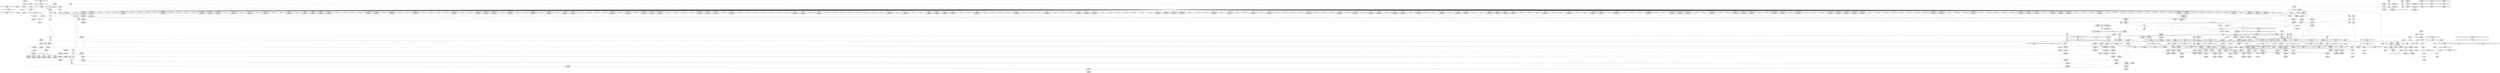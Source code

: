 digraph {
	CE0x579b190 [shape=record,shape=Mrecord,label="{CE0x579b190|selinux_xfrm_state_delete:_tmp}"]
	CE0x57ac180 [shape=record,shape=Mrecord,label="{CE0x57ac180|864:_%struct.xfrm_sec_ctx*,_:_CRE_173,174_}"]
	CE0x57bb2a0 [shape=record,shape=Mrecord,label="{CE0x57bb2a0|i64*_getelementptr_inbounds_(_2_x_i64_,_2_x_i64_*___llvm_gcov_ctr13,_i64_0,_i64_1)|*Constant*|*SummSink*}"]
	CE0x57a4450 [shape=record,shape=Mrecord,label="{CE0x57a4450|864:_%struct.xfrm_sec_ctx*,_:_CRE_512,520_|*MultipleSource*|security/selinux/xfrm.c,394|Function::selinux_xfrm_state_delete&Arg::x::}"]
	CE0x57a0310 [shape=record,shape=Mrecord,label="{CE0x57a0310|864:_%struct.xfrm_sec_ctx*,_:_CRE_66,67_}"]
	CE0x57d1e80 [shape=record,shape=Mrecord,label="{CE0x57d1e80|selinux_xfrm_state_delete:_call|security/selinux/xfrm.c,394|*SummSource*}"]
	CE0x57a1d70 [shape=record,shape=Mrecord,label="{CE0x57a1d70|864:_%struct.xfrm_sec_ctx*,_:_CRE_40,48_|*MultipleSource*|security/selinux/xfrm.c,394|Function::selinux_xfrm_state_delete&Arg::x::}"]
	CE0x57d38d0 [shape=record,shape=Mrecord,label="{CE0x57d38d0|get_current227:_tmp4|./arch/x86/include/asm/current.h,14|*SummSink*}"]
	CE0x57d5f00 [shape=record,shape=Mrecord,label="{CE0x57d5f00|selinux_xfrm_delete:_do.end}"]
	CE0x57cfc80 [shape=record,shape=Mrecord,label="{CE0x57cfc80|selinux_xfrm_delete:_if.end7}"]
	CE0x57c8b60 [shape=record,shape=Mrecord,label="{CE0x57c8b60|i32_142|*Constant*}"]
	CE0x57a7c40 [shape=record,shape=Mrecord,label="{CE0x57a7c40|864:_%struct.xfrm_sec_ctx*,_:_CRE_428,432_|*MultipleSource*|security/selinux/xfrm.c,394|Function::selinux_xfrm_state_delete&Arg::x::}"]
	CE0x57a99d0 [shape=record,shape=Mrecord,label="{CE0x57a99d0|864:_%struct.xfrm_sec_ctx*,_:_CRE_151,152_}"]
	CE0x57c0e70 [shape=record,shape=Mrecord,label="{CE0x57c0e70|selinux_xfrm_delete:_bb}"]
	CE0x57ae450 [shape=record,shape=Mrecord,label="{CE0x57ae450|864:_%struct.xfrm_sec_ctx*,_:_CRE_320,328_|*MultipleSource*|security/selinux/xfrm.c,394|Function::selinux_xfrm_state_delete&Arg::x::}"]
	CE0x57d64c0 [shape=record,shape=Mrecord,label="{CE0x57d64c0|_ret_i32_%call,_!dbg_!27714|security/selinux/xfrm.c,394|*SummSource*}"]
	CE0x57abb30 [shape=record,shape=Mrecord,label="{CE0x57abb30|selinux_xfrm_delete:_tmp|*SummSink*}"]
	CE0x57d6080 [shape=record,shape=Mrecord,label="{CE0x57d6080|_ret_i32_%retval.0,_!dbg_!27751|security/selinux/xfrm.c,150|*SummSink*}"]
	CE0x57a7290 [shape=record,shape=Mrecord,label="{CE0x57a7290|864:_%struct.xfrm_sec_ctx*,_:_CRE_392,400_|*MultipleSource*|security/selinux/xfrm.c,394|Function::selinux_xfrm_state_delete&Arg::x::}"]
	CE0x509f020 [shape=record,shape=Mrecord,label="{CE0x509f020|864:_%struct.xfrm_sec_ctx*,_:_CRE_92,93_}"]
	CE0x57aa2c0 [shape=record,shape=Mrecord,label="{CE0x57aa2c0|864:_%struct.xfrm_sec_ctx*,_:_CRE_212,216_|*MultipleSource*|security/selinux/xfrm.c,394|Function::selinux_xfrm_state_delete&Arg::x::}"]
	CE0x57be050 [shape=record,shape=Mrecord,label="{CE0x57be050|selinux_xfrm_state_delete:_entry|*SummSource*}"]
	CE0x57bab70 [shape=record,shape=Mrecord,label="{CE0x57bab70|864:_%struct.xfrm_sec_ctx*,_:_CRE_90,91_}"]
	CE0x57a0a40 [shape=record,shape=Mrecord,label="{CE0x57a0a40|i32_40|*Constant*|*SummSource*}"]
	CE0x57e4010 [shape=record,shape=Mrecord,label="{CE0x57e4010|selinux_xfrm_delete:_entry|*SummSink*}"]
	CE0x57dbf40 [shape=record,shape=Mrecord,label="{CE0x57dbf40|864:_%struct.xfrm_sec_ctx*,_:_CRE_117,118_}"]
	CE0x57b5fd0 [shape=record,shape=Mrecord,label="{CE0x57b5fd0|_call_void_lockdep_rcu_suspicious(i8*_getelementptr_inbounds_(_24_x_i8_,_24_x_i8_*_.str244,_i32_0,_i32_0),_i32_142,_i8*_getelementptr_inbounds_(_45_x_i8_,_45_x_i8_*_.str1245,_i32_0,_i32_0))_#10,_!dbg_!27729|security/selinux/xfrm.c,142|*SummSource*}"]
	CE0x57a70a0 [shape=record,shape=Mrecord,label="{CE0x57a70a0|864:_%struct.xfrm_sec_ctx*,_:_CRE_384,392_|*MultipleSource*|security/selinux/xfrm.c,394|Function::selinux_xfrm_state_delete&Arg::x::}"]
	CE0x57b8680 [shape=record,shape=Mrecord,label="{CE0x57b8680|864:_%struct.xfrm_sec_ctx*,_:_CRE_699,700_}"]
	CE0x57ba130 [shape=record,shape=Mrecord,label="{CE0x57ba130|864:_%struct.xfrm_sec_ctx*,_:_CRE_156,157_|*MultipleSource*|security/selinux/xfrm.c,394|Function::selinux_xfrm_state_delete&Arg::x::}"]
	CE0x57a32d0 [shape=record,shape=Mrecord,label="{CE0x57a32d0|864:_%struct.xfrm_sec_ctx*,_:_CRE_194,196_|*MultipleSource*|security/selinux/xfrm.c,394|Function::selinux_xfrm_state_delete&Arg::x::}"]
	CE0x57dd260 [shape=record,shape=Mrecord,label="{CE0x57dd260|864:_%struct.xfrm_sec_ctx*,_:_CRE_111,112_}"]
	CE0x57bbe20 [shape=record,shape=Mrecord,label="{CE0x57bbe20|864:_%struct.xfrm_sec_ctx*,_:_CRE_65,66_}"]
	CE0x57b6080 [shape=record,shape=Mrecord,label="{CE0x57b6080|_call_void_lockdep_rcu_suspicious(i8*_getelementptr_inbounds_(_24_x_i8_,_24_x_i8_*_.str244,_i32_0,_i32_0),_i32_142,_i8*_getelementptr_inbounds_(_45_x_i8_,_45_x_i8_*_.str1245,_i32_0,_i32_0))_#10,_!dbg_!27729|security/selinux/xfrm.c,142|*SummSink*}"]
	CE0x57c6810 [shape=record,shape=Mrecord,label="{CE0x57c6810|864:_%struct.xfrm_sec_ctx*,_:_CRE_548,552_|*MultipleSource*|security/selinux/xfrm.c,394|Function::selinux_xfrm_state_delete&Arg::x::}"]
	CE0x57e4600 [shape=record,shape=Mrecord,label="{CE0x57e4600|i64_5|*Constant*|*SummSource*}"]
	CE0x57a3820 [shape=record,shape=Mrecord,label="{CE0x57a3820|864:_%struct.xfrm_sec_ctx*,_:_CRE_440,448_|*MultipleSource*|security/selinux/xfrm.c,394|Function::selinux_xfrm_state_delete&Arg::x::}"]
	CE0x57a7670 [shape=record,shape=Mrecord,label="{CE0x57a7670|864:_%struct.xfrm_sec_ctx*,_:_CRE_408,416_|*MultipleSource*|security/selinux/xfrm.c,394|Function::selinux_xfrm_state_delete&Arg::x::}"]
	CE0x57d1540 [shape=record,shape=Mrecord,label="{CE0x57d1540|864:_%struct.xfrm_sec_ctx*,_:_CRE_856,864_|*MultipleSource*|security/selinux/xfrm.c,394|Function::selinux_xfrm_state_delete&Arg::x::}"]
	CE0x57f37f0 [shape=record,shape=Mrecord,label="{CE0x57f37f0|get_current227:_entry|*SummSink*}"]
	CE0x57d58f0 [shape=record,shape=Mrecord,label="{CE0x57d58f0|GLOBAL:___llvm_gcov_ctr25|Global_var:__llvm_gcov_ctr25|*SummSink*}"]
	CE0x5809260 [shape=record,shape=Mrecord,label="{CE0x5809260|i64*_getelementptr_inbounds_(_15_x_i64_,_15_x_i64_*___llvm_gcov_ctr25,_i64_0,_i64_13)|*Constant*}"]
	CE0x57a5690 [shape=record,shape=Mrecord,label="{CE0x57a5690|864:_%struct.xfrm_sec_ctx*,_:_CRE_181,182_}"]
	CE0x57b8610 [shape=record,shape=Mrecord,label="{CE0x57b8610|864:_%struct.xfrm_sec_ctx*,_:_CRE_700,701_}"]
	CE0x57e40d0 [shape=record,shape=Mrecord,label="{CE0x57e40d0|_ret_i32_%retval.0,_!dbg_!27751|security/selinux/xfrm.c,150}"]
	CE0x57a2240 [shape=record,shape=Mrecord,label="{CE0x57a2240|selinux_xfrm_state_delete:_tmp|*SummSource*}"]
	CE0x57be320 [shape=record,shape=Mrecord,label="{CE0x57be320|864:_%struct.xfrm_sec_ctx*,_:_CRE_131,132_}"]
	CE0x5807840 [shape=record,shape=Mrecord,label="{CE0x5807840|selinux_xfrm_delete:_tmp25|security/selinux/xfrm.c,144}"]
	CE0x57a4960 [shape=record,shape=Mrecord,label="{CE0x57a4960|864:_%struct.xfrm_sec_ctx*,_:_CRE_536,544_|*MultipleSource*|security/selinux/xfrm.c,394|Function::selinux_xfrm_state_delete&Arg::x::}"]
	CE0x57f9920 [shape=record,shape=Mrecord,label="{CE0x57f9920|selinux_xfrm_delete:_ctx_sid|security/selinux/xfrm.c,147|*SummSource*}"]
	CE0x57a8050 [shape=record,shape=Mrecord,label="{CE0x57a8050|selinux_xfrm_state_delete:_entry|*SummSink*}"]
	CE0x57c51e0 [shape=record,shape=Mrecord,label="{CE0x57c51e0|selinux_xfrm_delete:_tmp15|security/selinux/xfrm.c,142|*SummSink*}"]
	CE0x57faa60 [shape=record,shape=Mrecord,label="{CE0x57faa60|selinux_xfrm_delete:_tmp31|*LoadInst*|security/selinux/xfrm.c,147|*SummSink*}"]
	CE0x57f96d0 [shape=record,shape=Mrecord,label="{CE0x57f96d0|i32_3|*Constant*|*SummSink*}"]
	CE0x57f8060 [shape=record,shape=Mrecord,label="{CE0x57f8060|selinux_xfrm_delete:_tmp21|security/selinux/xfrm.c,142|*SummSource*}"]
	CE0x57f7160 [shape=record,shape=Mrecord,label="{CE0x57f7160|selinux_xfrm_delete:_tmp22|security/selinux/xfrm.c,144|*SummSink*}"]
	CE0x57c0400 [shape=record,shape=Mrecord,label="{CE0x57c0400|864:_%struct.xfrm_sec_ctx*,_:_CRE_281,282_}"]
	CE0x57fc920 [shape=record,shape=Mrecord,label="{CE0x57fc920|selinux_xfrm_delete:_retval.0|*SummSink*}"]
	CE0x57a6620 [shape=record,shape=Mrecord,label="{CE0x57a6620|selinux_xfrm_delete:_tmp7|security/selinux/xfrm.c,142}"]
	CE0x57c0470 [shape=record,shape=Mrecord,label="{CE0x57c0470|864:_%struct.xfrm_sec_ctx*,_:_CRE_278,279_}"]
	CE0x57aaae0 [shape=record,shape=Mrecord,label="{CE0x57aaae0|selinux_xfrm_state_delete:_tmp2}"]
	CE0x57c4250 [shape=record,shape=Mrecord,label="{CE0x57c4250|864:_%struct.xfrm_sec_ctx*,_:_CRE_271,272_|*MultipleSource*|security/selinux/xfrm.c,394|Function::selinux_xfrm_state_delete&Arg::x::}"]
	CE0x57c9280 [shape=record,shape=Mrecord,label="{CE0x57c9280|i32_22|*Constant*|*SummSource*}"]
	CE0x57c25c0 [shape=record,shape=Mrecord,label="{CE0x57c25c0|864:_%struct.xfrm_sec_ctx*,_:_CRE_187,188_}"]
	CE0x57be7b0 [shape=record,shape=Mrecord,label="{CE0x57be7b0|864:_%struct.xfrm_sec_ctx*,_:_CRE_140,141_}"]
	CE0x5808ee0 [shape=record,shape=Mrecord,label="{CE0x5808ee0|selinux_xfrm_delete:_tmp27|security/selinux/xfrm.c,145|*SummSource*}"]
	CE0x57b71b0 [shape=record,shape=Mrecord,label="{CE0x57b71b0|864:_%struct.xfrm_sec_ctx*,_:_CRE_628,632_|*MultipleSource*|security/selinux/xfrm.c,394|Function::selinux_xfrm_state_delete&Arg::x::}"]
	CE0x57b3700 [shape=record,shape=Mrecord,label="{CE0x57b3700|864:_%struct.xfrm_sec_ctx*,_:_CRE_200,202_|*MultipleSource*|security/selinux/xfrm.c,394|Function::selinux_xfrm_state_delete&Arg::x::}"]
	CE0x580f910 [shape=record,shape=Mrecord,label="{CE0x580f910|selinux_xfrm_delete:_sid|security/selinux/xfrm.c,147}"]
	CE0x57bac30 [shape=record,shape=Mrecord,label="{CE0x57bac30|864:_%struct.xfrm_sec_ctx*,_:_CRE_91,92_}"]
	"CONST[source:0(mediator),value:0(static)][purpose:{operation}]"
	CE0x580fa10 [shape=record,shape=Mrecord,label="{CE0x580fa10|selinux_xfrm_delete:_sid|security/selinux/xfrm.c,147|*SummSource*}"]
	CE0x57a6210 [shape=record,shape=Mrecord,label="{CE0x57a6210|864:_%struct.xfrm_sec_ctx*,_:_CRE_256,264_|*MultipleSource*|security/selinux/xfrm.c,394|Function::selinux_xfrm_state_delete&Arg::x::}"]
	CE0x57a2fc0 [shape=record,shape=Mrecord,label="{CE0x57a2fc0|864:_%struct.xfrm_sec_ctx*,_:_CRE_171,172_}"]
	CE0x57d5c20 [shape=record,shape=Mrecord,label="{CE0x57d5c20|i64_0|*Constant*|*SummSink*}"]
	CE0x57b8c60 [shape=record,shape=Mrecord,label="{CE0x57b8c60|864:_%struct.xfrm_sec_ctx*,_:_CRE_706,707_}"]
	CE0x57f7050 [shape=record,shape=Mrecord,label="{CE0x57f7050|selinux_xfrm_delete:_tmp22|security/selinux/xfrm.c,144|*SummSource*}"]
	CE0x57fdbb0 [shape=record,shape=Mrecord,label="{CE0x57fdbb0|i64*_getelementptr_inbounds_(_2_x_i64_,_2_x_i64_*___llvm_gcov_ctr21,_i64_0,_i64_0)|*Constant*}"]
	CE0x57a5480 [shape=record,shape=Mrecord,label="{CE0x57a5480|864:_%struct.xfrm_sec_ctx*,_:_CRE_177,178_}"]
	CE0x57ae620 [shape=record,shape=Mrecord,label="{CE0x57ae620|864:_%struct.xfrm_sec_ctx*,_:_CRE_328,336_|*MultipleSource*|security/selinux/xfrm.c,394|Function::selinux_xfrm_state_delete&Arg::x::}"]
	CE0x57ba5b0 [shape=record,shape=Mrecord,label="{CE0x57ba5b0|864:_%struct.xfrm_sec_ctx*,_:_CRE_78,79_}"]
	CE0x57b4120 [shape=record,shape=Mrecord,label="{CE0x57b4120|864:_%struct.xfrm_sec_ctx*,_:_CRE_139,140_}"]
	CE0x57e5c70 [shape=record,shape=Mrecord,label="{CE0x57e5c70|selinux_xfrm_delete:_tmp12|security/selinux/xfrm.c,142}"]
	CE0x57a7480 [shape=record,shape=Mrecord,label="{CE0x57a7480|864:_%struct.xfrm_sec_ctx*,_:_CRE_400,408_|*MultipleSource*|security/selinux/xfrm.c,394|Function::selinux_xfrm_state_delete&Arg::x::}"]
	CE0x57fd700 [shape=record,shape=Mrecord,label="{CE0x57fd700|selinux_xfrm_delete:_tmp33|security/selinux/xfrm.c,150}"]
	CE0x57b0390 [shape=record,shape=Mrecord,label="{CE0x57b0390|864:_%struct.xfrm_sec_ctx*,_:_CRE_249,250_|*MultipleSource*|security/selinux/xfrm.c,394|Function::selinux_xfrm_state_delete&Arg::x::}"]
	CE0x57fa8a0 [shape=record,shape=Mrecord,label="{CE0x57fa8a0|selinux_xfrm_delete:_tmp31|*LoadInst*|security/selinux/xfrm.c,147|*SummSource*}"]
	CE0x57a3d90 [shape=record,shape=Mrecord,label="{CE0x57a3d90|864:_%struct.xfrm_sec_ctx*,_:_CRE_456,460_|*MultipleSource*|security/selinux/xfrm.c,394|Function::selinux_xfrm_state_delete&Arg::x::}"]
	CE0x57b9240 [shape=record,shape=Mrecord,label="{CE0x57b9240|selinux_xfrm_state_delete:_tmp4|*LoadInst*|security/selinux/xfrm.c,394}"]
	CE0x57d8a20 [shape=record,shape=Mrecord,label="{CE0x57d8a20|864:_%struct.xfrm_sec_ctx*,_:_CRE_121,122_}"]
	CE0x5808d40 [shape=record,shape=Mrecord,label="{CE0x5808d40|selinux_xfrm_delete:_tmp27|security/selinux/xfrm.c,145}"]
	CE0x580bff0 [shape=record,shape=Mrecord,label="{CE0x580bff0|avc_has_perm:_tsid|Function::avc_has_perm&Arg::tsid::|*SummSource*}"]
	CE0x57afd70 [shape=record,shape=Mrecord,label="{CE0x57afd70|i64*_getelementptr_inbounds_(_2_x_i64_,_2_x_i64_*___llvm_gcov_ctr13,_i64_0,_i64_1)|*Constant*}"]
	CE0x57ac240 [shape=record,shape=Mrecord,label="{CE0x57ac240|864:_%struct.xfrm_sec_ctx*,_:_CRE_174,175_}"]
	CE0x584df30 [shape=record,shape=Mrecord,label="{CE0x584df30|_call_void_mcount()_#3|*SummSink*}"]
	CE0x57b7b60 [shape=record,shape=Mrecord,label="{CE0x57b7b60|864:_%struct.xfrm_sec_ctx*,_:_CRE_664,672_|*MultipleSource*|security/selinux/xfrm.c,394|Function::selinux_xfrm_state_delete&Arg::x::}"]
	CE0x580a840 [shape=record,shape=Mrecord,label="{CE0x580a840|i64_3|*Constant*|*SummSink*}"]
	CE0x57b8300 [shape=record,shape=Mrecord,label="{CE0x57b8300|864:_%struct.xfrm_sec_ctx*,_:_CRE_697,698_}"]
	CE0x5826f90 [shape=record,shape=Mrecord,label="{CE0x5826f90|get_current227:_tmp2|*SummSink*}"]
	CE0x57b2810 [shape=record,shape=Mrecord,label="{CE0x57b2810|i1_true|*Constant*|*SummSink*}"]
	CE0x57fbcb0 [shape=record,shape=Mrecord,label="{CE0x57fbcb0|avc_has_perm:_ssid|Function::avc_has_perm&Arg::ssid::|*SummSource*}"]
	CE0x57ad000 [shape=record,shape=Mrecord,label="{CE0x57ad000|0:_i8,_:_GCMR_selinux_xfrm_delete.__warned_internal_global_i8_0,_section_.data.unlikely_,_align_1:_elem_0:default:}"]
	CE0x57bb7a0 [shape=record,shape=Mrecord,label="{CE0x57bb7a0|864:_%struct.xfrm_sec_ctx*,_:_CRE_23,24_}"]
	CE0x57b2280 [shape=record,shape=Mrecord,label="{CE0x57b2280|selinux_xfrm_delete:_tmp14|security/selinux/xfrm.c,142|*SummSink*}"]
	CE0x57f8640 [shape=record,shape=Mrecord,label="{CE0x57f8640|%struct.xfrm_sec_ctx*_null|*Constant*|*SummSink*}"]
	CE0x57b7970 [shape=record,shape=Mrecord,label="{CE0x57b7970|864:_%struct.xfrm_sec_ctx*,_:_CRE_656,664_|*MultipleSource*|security/selinux/xfrm.c,394|Function::selinux_xfrm_state_delete&Arg::x::}"]
	CE0x57bcdb0 [shape=record,shape=Mrecord,label="{CE0x57bcdb0|864:_%struct.xfrm_sec_ctx*,_:_CRE_228,232_|*MultipleSource*|security/selinux/xfrm.c,394|Function::selinux_xfrm_state_delete&Arg::x::}"]
	CE0x57c6a00 [shape=record,shape=Mrecord,label="{CE0x57c6a00|864:_%struct.xfrm_sec_ctx*,_:_CRE_552,560_|*MultipleSource*|security/selinux/xfrm.c,394|Function::selinux_xfrm_state_delete&Arg::x::}"]
	CE0x57eff40 [shape=record,shape=Mrecord,label="{CE0x57eff40|selinux_xfrm_delete:_sid|security/selinux/xfrm.c,147|*SummSink*}"]
	CE0x57d52e0 [shape=record,shape=Mrecord,label="{CE0x57d52e0|selinux_xfrm_delete:_tmp4|security/selinux/xfrm.c,142|*SummSource*}"]
	CE0x57c1ec0 [shape=record,shape=Mrecord,label="{CE0x57c1ec0|864:_%struct.xfrm_sec_ctx*,_:_CRE_167,168_}"]
	CE0x57af480 [shape=record,shape=Mrecord,label="{CE0x57af480|864:_%struct.xfrm_sec_ctx*,_:_CRE_8,9_}"]
	CE0x57f3780 [shape=record,shape=Mrecord,label="{CE0x57f3780|i32_78|*Constant*}"]
	CE0x579f3d0 [shape=record,shape=Mrecord,label="{CE0x579f3d0|selinux_xfrm_state_delete:_tmp2|*SummSink*}"]
	CE0x57ada60 [shape=record,shape=Mrecord,label="{CE0x57ada60|selinux_xfrm_state_delete:_security|security/selinux/xfrm.c,394|*SummSink*}"]
	CE0x57fdc20 [shape=record,shape=Mrecord,label="{CE0x57fdc20|get_current227:_bb}"]
	CE0x5266420 [shape=record,shape=Mrecord,label="{CE0x5266420|864:_%struct.xfrm_sec_ctx*,_:_CRE_203,204_|*MultipleSource*|security/selinux/xfrm.c,394|Function::selinux_xfrm_state_delete&Arg::x::}"]
	CE0x57c4750 [shape=record,shape=Mrecord,label="{CE0x57c4750|864:_%struct.xfrm_sec_ctx*,_:_CRE_274,276_|*MultipleSource*|security/selinux/xfrm.c,394|Function::selinux_xfrm_state_delete&Arg::x::}"]
	CE0x57c07a0 [shape=record,shape=Mrecord,label="{CE0x57c07a0|864:_%struct.xfrm_sec_ctx*,_:_CRE_282,283_}"]
	CE0x57bbb40 [shape=record,shape=Mrecord,label="{CE0x57bbb40|selinux_xfrm_delete:_land.lhs.true2|*SummSource*}"]
	CE0x580ea90 [shape=record,shape=Mrecord,label="{CE0x580ea90|4:_i32,_:_CR_16,20_|*MultipleSource*|security/selinux/xfrm.c,142|security/selinux/xfrm.c,142|security/selinux/xfrm.c,147}"]
	CE0x57adcc0 [shape=record,shape=Mrecord,label="{CE0x57adcc0|selinux_xfrm_state_delete:_security|security/selinux/xfrm.c,394|*SummSource*}"]
	CE0x5808680 [shape=record,shape=Mrecord,label="{CE0x5808680|selinux_xfrm_delete:_tmp26|security/selinux/xfrm.c,145|*SummSource*}"]
	CE0x57f6770 [shape=record,shape=Mrecord,label="{CE0x57f6770|selinux_xfrm_delete:_tmp20|security/selinux/xfrm.c,142}"]
	CE0x57b7d50 [shape=record,shape=Mrecord,label="{CE0x57b7d50|864:_%struct.xfrm_sec_ctx*,_:_CRE_672,680_|*MultipleSource*|security/selinux/xfrm.c,394|Function::selinux_xfrm_state_delete&Arg::x::}"]
	CE0x57df570 [shape=record,shape=Mrecord,label="{CE0x57df570|864:_%struct.xfrm_sec_ctx*,_:_CRE_105,106_}"]
	CE0x57f8d00 [shape=record,shape=Mrecord,label="{CE0x57f8d00|avc_has_perm:_entry}"]
	CE0x584d600 [shape=record,shape=Mrecord,label="{CE0x584d600|get_current227:_tmp3|*SummSource*}"]
	CE0x580fd00 [shape=record,shape=Mrecord,label="{CE0x580fd00|selinux_xfrm_delete:_tmp8|security/selinux/xfrm.c,142|*SummSink*}"]
	CE0x57ac7b0 [shape=record,shape=Mrecord,label="{CE0x57ac7b0|i32_0|*Constant*}"]
	CE0x57b5190 [shape=record,shape=Mrecord,label="{CE0x57b5190|selinux_xfrm_delete:_tmp16|security/selinux/xfrm.c,142|*SummSink*}"]
	CE0x57d4eb0 [shape=record,shape=Mrecord,label="{CE0x57d4eb0|i64_2|*Constant*}"]
	CE0x57f22e0 [shape=record,shape=Mrecord,label="{CE0x57f22e0|i64*_getelementptr_inbounds_(_15_x_i64_,_15_x_i64_*___llvm_gcov_ctr25,_i64_0,_i64_9)|*Constant*|*SummSink*}"]
	CE0x57c59e0 [shape=record,shape=Mrecord,label="{CE0x57c59e0|COLLAPSED:_GCMRE_current_task_external_global_%struct.task_struct*:_elem_0::|security/selinux/xfrm.c,142}"]
	CE0x57b4ff0 [shape=record,shape=Mrecord,label="{CE0x57b4ff0|selinux_xfrm_delete:_tmp16|security/selinux/xfrm.c,142|*SummSource*}"]
	CE0x5809a40 [shape=record,shape=Mrecord,label="{CE0x5809a40|selinux_xfrm_delete:_tmp28|security/selinux/xfrm.c,147|*SummSink*}"]
	CE0x57b8fc0 [shape=record,shape=Mrecord,label="{CE0x57b8fc0|864:_%struct.xfrm_sec_ctx*,_:_CRE_710,711_}"]
	CE0x579ae10 [shape=record,shape=Mrecord,label="{CE0x579ae10|i32_0|*Constant*|*SummSink*}"]
	CE0x57af5c0 [shape=record,shape=Mrecord,label="{CE0x57af5c0|selinux_xfrm_delete:_land.lhs.true}"]
	CE0x57a5bc0 [shape=record,shape=Mrecord,label="{CE0x57a5bc0|i8_1|*Constant*|*SummSink*}"]
	CE0x57fded0 [shape=record,shape=Mrecord,label="{CE0x57fded0|get_current227:_bb|*SummSink*}"]
	CE0x57b6840 [shape=record,shape=Mrecord,label="{CE0x57b6840|GLOBAL:_lockdep_rcu_suspicious|*Constant*|*SummSink*}"]
	CE0x57b88a0 [shape=record,shape=Mrecord,label="{CE0x57b88a0|864:_%struct.xfrm_sec_ctx*,_:_CRE_703,704_}"]
	CE0x579b5b0 [shape=record,shape=Mrecord,label="{CE0x579b5b0|i64*_getelementptr_inbounds_(_2_x_i64_,_2_x_i64_*___llvm_gcov_ctr13,_i64_0,_i64_1)|*Constant*|*SummSource*}"]
	CE0x57c5ed0 [shape=record,shape=Mrecord,label="{CE0x57c5ed0|selinux_xfrm_delete:_tmp19|security/selinux/xfrm.c,142|*SummSink*}"]
	CE0x57ae0b0 [shape=record,shape=Mrecord,label="{CE0x57ae0b0|selinux_xfrm_state_delete:_security|security/selinux/xfrm.c,394}"]
	CE0x580f3b0 [shape=record,shape=Mrecord,label="{CE0x580f3b0|i32_1|*Constant*|*SummSource*}"]
	CE0x57a8830 [shape=record,shape=Mrecord,label="{CE0x57a8830|864:_%struct.xfrm_sec_ctx*,_:_CRE_300,304_|*MultipleSource*|security/selinux/xfrm.c,394|Function::selinux_xfrm_state_delete&Arg::x::}"]
	CE0x579e110 [shape=record,shape=Mrecord,label="{CE0x579e110|selinux_xfrm_state_delete:_entry}"]
	CE0x580cae0 [shape=record,shape=Mrecord,label="{CE0x580cae0|i32_4|*Constant*}"]
	CE0x57acbd0 [shape=record,shape=Mrecord,label="{CE0x57acbd0|get_current227:_tmp1|*SummSink*}"]
	CE0x57e5230 [shape=record,shape=Mrecord,label="{CE0x57e5230|selinux_xfrm_delete:_tmp10|security/selinux/xfrm.c,142|*SummSource*}"]
	CE0x57d5780 [shape=record,shape=Mrecord,label="{CE0x57d5780|GLOBAL:___llvm_gcov_ctr25|Global_var:__llvm_gcov_ctr25|*SummSource*}"]
	CE0x57b7590 [shape=record,shape=Mrecord,label="{CE0x57b7590|864:_%struct.xfrm_sec_ctx*,_:_CRE_640,648_|*MultipleSource*|security/selinux/xfrm.c,394|Function::selinux_xfrm_state_delete&Arg::x::}"]
	CE0x580dd40 [shape=record,shape=Mrecord,label="{CE0x580dd40|i32_4|*Constant*|*SummSink*}"]
	CE0x57f2c60 [shape=record,shape=Mrecord,label="{CE0x57f2c60|selinux_xfrm_delete:_call4|security/selinux/xfrm.c,142|*SummSource*}"]
	CE0x58099d0 [shape=record,shape=Mrecord,label="{CE0x58099d0|selinux_xfrm_delete:_tmp28|security/selinux/xfrm.c,147|*SummSource*}"]
	CE0x57aa150 [shape=record,shape=Mrecord,label="{CE0x57aa150|864:_%struct.xfrm_sec_ctx*,_:_CRE_208,212_|*MultipleSource*|security/selinux/xfrm.c,394|Function::selinux_xfrm_state_delete&Arg::x::}"]
	CE0x57cce50 [shape=record,shape=Mrecord,label="{CE0x57cce50|selinux_xfrm_delete:_tmp29|security/selinux/xfrm.c,147|*SummSink*}"]
	CE0x57cfd60 [shape=record,shape=Mrecord,label="{CE0x57cfd60|selinux_xfrm_delete:_if.end7|*SummSink*}"]
	CE0x57a63e0 [shape=record,shape=Mrecord,label="{CE0x57a63e0|selinux_xfrm_delete:_tmp6|security/selinux/xfrm.c,142|*SummSink*}"]
	CE0x57c6fd0 [shape=record,shape=Mrecord,label="{CE0x57c6fd0|864:_%struct.xfrm_sec_ctx*,_:_CRE_584,600_|*MultipleSource*|security/selinux/xfrm.c,394|Function::selinux_xfrm_state_delete&Arg::x::}"]
	CE0x57a4770 [shape=record,shape=Mrecord,label="{CE0x57a4770|864:_%struct.xfrm_sec_ctx*,_:_CRE_528,536_|*MultipleSource*|security/selinux/xfrm.c,394|Function::selinux_xfrm_state_delete&Arg::x::}"]
	CE0x57f8390 [shape=record,shape=Mrecord,label="{CE0x57f8390|%struct.xfrm_sec_ctx*_null|*Constant*}"]
	CE0x580f8a0 [shape=record,shape=Mrecord,label="{CE0x580f8a0|selinux_xfrm_delete:_tmp30|security/selinux/xfrm.c,147}"]
	CE0x57c7f20 [shape=record,shape=Mrecord,label="{CE0x57c7f20|selinux_xfrm_delete:_tmp3|*SummSource*}"]
	CE0x57a5260 [shape=record,shape=Mrecord,label="{CE0x57a5260|i32_40|*Constant*|*SummSink*}"]
	CE0x580a030 [shape=record,shape=Mrecord,label="{CE0x580a030|%struct.task_struct.1015**_bitcast_(%struct.task_struct**_current_task_to_%struct.task_struct.1015**)|*Constant*|*SummSink*}"]
	CE0x57b20e0 [shape=record,shape=Mrecord,label="{CE0x57b20e0|selinux_xfrm_delete:_tmp14|security/selinux/xfrm.c,142|*SummSource*}"]
	CE0x57ab450 [shape=record,shape=Mrecord,label="{CE0x57ab450|864:_%struct.xfrm_sec_ctx*,_:_CRE_135,136_}"]
	CE0x57ac300 [shape=record,shape=Mrecord,label="{CE0x57ac300|864:_%struct.xfrm_sec_ctx*,_:_CRE_175,176_}"]
	CE0x57bda90 [shape=record,shape=Mrecord,label="{CE0x57bda90|864:_%struct.xfrm_sec_ctx*,_:_CRE_287,288_}"]
	CE0x5609650 [shape=record,shape=Mrecord,label="{CE0x5609650|864:_%struct.xfrm_sec_ctx*,_:_CRE_94,95_}"]
	CE0x57b9100 [shape=record,shape=Mrecord,label="{CE0x57b9100|864:_%struct.xfrm_sec_ctx*,_:_CRE_711,712_}"]
	CE0x57effb0 [shape=record,shape=Mrecord,label="{CE0x57effb0|i32_1|*Constant*}"]
	CE0x57b1fd0 [shape=record,shape=Mrecord,label="{CE0x57b1fd0|selinux_xfrm_delete:_tmp14|security/selinux/xfrm.c,142}"]
	CE0x57bb6e0 [shape=record,shape=Mrecord,label="{CE0x57bb6e0|864:_%struct.xfrm_sec_ctx*,_:_CRE_22,23_}"]
	CE0x57a2d10 [shape=record,shape=Mrecord,label="{CE0x57a2d10|864:_%struct.xfrm_sec_ctx*,_:_CRE_168,169_}"]
	CE0x57a30e0 [shape=record,shape=Mrecord,label="{CE0x57a30e0|864:_%struct.xfrm_sec_ctx*,_:_CRE_191,192_}"]
	CE0x57fb710 [shape=record,shape=Mrecord,label="{CE0x57fb710|i32_(i32,_i32,_i16,_i32,_%struct.common_audit_data.1017*)*_bitcast_(i32_(i32,_i32,_i16,_i32,_%struct.common_audit_data.495*)*_avc_has_perm_to_i32_(i32,_i32,_i16,_i32,_%struct.common_audit_data.1017*)*)|*Constant*|*SummSink*}"]
	CE0x57bcab0 [shape=record,shape=Mrecord,label="{CE0x57bcab0|864:_%struct.xfrm_sec_ctx*,_:_CRE_220,224_|*MultipleSource*|security/selinux/xfrm.c,394|Function::selinux_xfrm_state_delete&Arg::x::}"]
	CE0x5808a00 [shape=record,shape=Mrecord,label="{CE0x5808a00|selinux_xfrm_delete:_tmp27|security/selinux/xfrm.c,145|*SummSink*}"]
	CE0x57c84e0 [shape=record,shape=Mrecord,label="{CE0x57c84e0|_call_void_mcount()_#3|*SummSink*}"]
	CE0x57fbe10 [shape=record,shape=Mrecord,label="{CE0x57fbe10|avc_has_perm:_auditdata|Function::avc_has_perm&Arg::auditdata::|*SummSink*}"]
	CE0x57d09a0 [shape=record,shape=Mrecord,label="{CE0x57d09a0|864:_%struct.xfrm_sec_ctx*,_:_CRE_808,816_|*MultipleSource*|security/selinux/xfrm.c,394|Function::selinux_xfrm_state_delete&Arg::x::}"]
	CE0x57add30 [shape=record,shape=Mrecord,label="{CE0x57add30|i64*_getelementptr_inbounds_(_2_x_i64_,_2_x_i64_*___llvm_gcov_ctr21,_i64_0,_i64_1)|*Constant*}"]
	CE0x57f7aa0 [shape=record,shape=Mrecord,label="{CE0x57f7aa0|selinux_xfrm_delete:_tobool5|security/selinux/xfrm.c,144|*SummSink*}"]
	CE0x57b6970 [shape=record,shape=Mrecord,label="{CE0x57b6970|i8*_getelementptr_inbounds_(_24_x_i8_,_24_x_i8_*_.str244,_i32_0,_i32_0)|*Constant*}"]
	CE0x57a0b90 [shape=record,shape=Mrecord,label="{CE0x57a0b90|selinux_xfrm_state_delete:_tmp|*SummSink*}"]
	CE0x57b6c00 [shape=record,shape=Mrecord,label="{CE0x57b6c00|i8*_getelementptr_inbounds_(_24_x_i8_,_24_x_i8_*_.str244,_i32_0,_i32_0)|*Constant*|*SummSink*}"]
	CE0x57a6b70 [shape=record,shape=Mrecord,label="{CE0x57a6b70|864:_%struct.xfrm_sec_ctx*,_:_CRE_130,131_}"]
	CE0x57d9ca0 [shape=record,shape=Mrecord,label="{CE0x57d9ca0|864:_%struct.xfrm_sec_ctx*,_:_CRE_119,120_}"]
	CE0x57dae40 [shape=record,shape=Mrecord,label="{CE0x57dae40|864:_%struct.xfrm_sec_ctx*,_:_CRE_116,117_}"]
	CE0x57bba70 [shape=record,shape=Mrecord,label="{CE0x57bba70|selinux_xfrm_delete:_land.lhs.true2}"]
	CE0x57f3cd0 [shape=record,shape=Mrecord,label="{CE0x57f3cd0|_ret_%struct.task_struct.1015*_%tmp4,_!dbg_!27714|./arch/x86/include/asm/current.h,14|*SummSource*}"]
	CE0x57e3de0 [shape=record,shape=Mrecord,label="{CE0x57e3de0|GLOBAL:_selinux_xfrm_delete|*Constant*|*SummSink*}"]
	CE0x57a7a50 [shape=record,shape=Mrecord,label="{CE0x57a7a50|864:_%struct.xfrm_sec_ctx*,_:_CRE_424,428_|*MultipleSource*|security/selinux/xfrm.c,394|Function::selinux_xfrm_state_delete&Arg::x::}"]
	CE0x57b4850 [shape=record,shape=Mrecord,label="{CE0x57b4850|_ret_i32_%retval.0,_!dbg_!27728|security/selinux/avc.c,775}"]
	CE0x57e0900 [shape=record,shape=Mrecord,label="{CE0x57e0900|864:_%struct.xfrm_sec_ctx*,_:_CRE_104,105_}"]
	CE0x57b6520 [shape=record,shape=Mrecord,label="{CE0x57b6520|GLOBAL:_lockdep_rcu_suspicious|*Constant*}"]
	CE0x57fc3a0 [shape=record,shape=Mrecord,label="{CE0x57fc3a0|_ret_i32_%retval.0,_!dbg_!27728|security/selinux/avc.c,775|*SummSource*}"]
	CE0x57d30e0 [shape=record,shape=Mrecord,label="{CE0x57d30e0|selinux_xfrm_delete:_call|security/selinux/xfrm.c,142}"]
	CE0x57fbd70 [shape=record,shape=Mrecord,label="{CE0x57fbd70|avc_has_perm:_ssid|Function::avc_has_perm&Arg::ssid::|*SummSink*}"]
	CE0x57be740 [shape=record,shape=Mrecord,label="{CE0x57be740|864:_%struct.xfrm_sec_ctx*,_:_CRE_138,139_}"]
	CE0x57c7cd0 [shape=record,shape=Mrecord,label="{CE0x57c7cd0|864:_%struct.xfrm_sec_ctx*,_:_CRE_21,22_}"]
	CE0x57a6ab0 [shape=record,shape=Mrecord,label="{CE0x57a6ab0|864:_%struct.xfrm_sec_ctx*,_:_CRE_129,130_}"]
	CE0x57a8470 [shape=record,shape=Mrecord,label="{CE0x57a8470|864:_%struct.xfrm_sec_ctx*,_:_CRE_696,697_}"]
	CE0x57c60a0 [shape=record,shape=Mrecord,label="{CE0x57c60a0|selinux_xfrm_delete:_tmp19|security/selinux/xfrm.c,142|*SummSource*}"]
	CE0x57e47e0 [shape=record,shape=Mrecord,label="{CE0x57e47e0|i64_5|*Constant*|*SummSink*}"]
	CE0x57aa8f0 [shape=record,shape=Mrecord,label="{CE0x57aa8f0|i64*_getelementptr_inbounds_(_15_x_i64_,_15_x_i64_*___llvm_gcov_ctr25,_i64_0,_i64_0)|*Constant*|*SummSource*}"]
	CE0x57e4c90 [shape=record,shape=Mrecord,label="{CE0x57e4c90|selinux_xfrm_delete:_tmp10|security/selinux/xfrm.c,142}"]
	CE0x57fb0e0 [shape=record,shape=Mrecord,label="{CE0x57fb0e0|selinux_xfrm_delete:_call8|security/selinux/xfrm.c,147}"]
	CE0x584d6e0 [shape=record,shape=Mrecord,label="{CE0x584d6e0|get_current227:_tmp3|*SummSink*}"]
	CE0x57c89f0 [shape=record,shape=Mrecord,label="{CE0x57c89f0|selinux_xfrm_delete:_return}"]
	CE0x57a9ba0 [shape=record,shape=Mrecord,label="{CE0x57a9ba0|864:_%struct.xfrm_sec_ctx*,_:_CRE_152,156_|*MultipleSource*|security/selinux/xfrm.c,394|Function::selinux_xfrm_state_delete&Arg::x::}"]
	CE0x57d3180 [shape=record,shape=Mrecord,label="{CE0x57d3180|selinux_xfrm_delete:_call|security/selinux/xfrm.c,142|*SummSource*}"]
	CE0x579f630 [shape=record,shape=Mrecord,label="{CE0x579f630|i32_0|*Constant*|*SummSource*}"]
	CE0x57e63d0 [shape=record,shape=Mrecord,label="{CE0x57e63d0|i64*_getelementptr_inbounds_(_15_x_i64_,_15_x_i64_*___llvm_gcov_ctr25,_i64_0,_i64_6)|*Constant*|*SummSource*}"]
	CE0x57cbd20 [shape=record,shape=Mrecord,label="{CE0x57cbd20|_ret_i32_%retval.0,_!dbg_!27751|security/selinux/xfrm.c,150|*SummSource*}"]
	CE0x580a660 [shape=record,shape=Mrecord,label="{CE0x580a660|i64_3|*Constant*|*SummSource*}"]
	CE0x57aaea0 [shape=record,shape=Mrecord,label="{CE0x57aaea0|864:_%struct.xfrm_sec_ctx*,_:_CRE_484,488_|*MultipleSource*|security/selinux/xfrm.c,394|Function::selinux_xfrm_state_delete&Arg::x::}"]
	CE0x5807460 [shape=record,shape=Mrecord,label="{CE0x5807460|selinux_xfrm_delete:_tmp24|security/selinux/xfrm.c,144|*SummSource*}"]
	CE0x57b9790 [shape=record,shape=Mrecord,label="{CE0x57b9790|864:_%struct.xfrm_sec_ctx*,_:_CRE_736,740_|*MultipleSource*|security/selinux/xfrm.c,394|Function::selinux_xfrm_state_delete&Arg::x::}"]
	CE0x57ba370 [shape=record,shape=Mrecord,label="{CE0x57ba370|864:_%struct.xfrm_sec_ctx*,_:_CRE_150,151_}"]
	CE0x57d0b90 [shape=record,shape=Mrecord,label="{CE0x57d0b90|864:_%struct.xfrm_sec_ctx*,_:_CRE_816,824_|*MultipleSource*|security/selinux/xfrm.c,394|Function::selinux_xfrm_state_delete&Arg::x::}"]
	CE0x57a68d0 [shape=record,shape=Mrecord,label="{CE0x57a68d0|selinux_xfrm_delete:_tmp7|security/selinux/xfrm.c,142|*SummSink*}"]
	CE0x57c6de0 [shape=record,shape=Mrecord,label="{CE0x57c6de0|864:_%struct.xfrm_sec_ctx*,_:_CRE_576,584_|*MultipleSource*|security/selinux/xfrm.c,394|Function::selinux_xfrm_state_delete&Arg::x::}"]
	CE0x57e4a50 [shape=record,shape=Mrecord,label="{CE0x57e4a50|i64_4|*Constant*|*SummSource*}"]
	CE0x57ba920 [shape=record,shape=Mrecord,label="{CE0x57ba920|COLLAPSED:_GCMRE___llvm_gcov_ctr25_internal_global_15_x_i64_zeroinitializer:_elem_0:default:}"]
	CE0x580c430 [shape=record,shape=Mrecord,label="{CE0x580c430|i16_39|*Constant*|*SummSource*}"]
	CE0x57fbc10 [shape=record,shape=Mrecord,label="{CE0x57fbc10|avc_has_perm:_ssid|Function::avc_has_perm&Arg::ssid::}"]
	CE0x5827020 [shape=record,shape=Mrecord,label="{CE0x5827020|get_current227:_tmp4|./arch/x86/include/asm/current.h,14}"]
	CE0x580c810 [shape=record,shape=Mrecord,label="{CE0x580c810|avc_has_perm:_tclass|Function::avc_has_perm&Arg::tclass::|*SummSink*}"]
	"CONST[source:0(mediator),value:2(dynamic)][purpose:{object}]"
	CE0x57f44a0 [shape=record,shape=Mrecord,label="{CE0x57f44a0|i8*_getelementptr_inbounds_(_45_x_i8_,_45_x_i8_*_.str1245,_i32_0,_i32_0)|*Constant*|*SummSource*}"]
	CE0x57d1d00 [shape=record,shape=Mrecord,label="{CE0x57d1d00|selinux_xfrm_state_delete:_tmp4|*LoadInst*|security/selinux/xfrm.c,394|*SummSink*}"]
	CE0x57d3400 [shape=record,shape=Mrecord,label="{CE0x57d3400|selinux_xfrm_delete:_call|security/selinux/xfrm.c,142|*SummSink*}"]
	CE0x57c7390 [shape=record,shape=Mrecord,label="{CE0x57c7390|864:_%struct.xfrm_sec_ctx*,_:_CRE_608,612_|*MultipleSource*|security/selinux/xfrm.c,394|Function::selinux_xfrm_state_delete&Arg::x::}"]
	CE0x57a9630 [shape=record,shape=Mrecord,label="{CE0x57a9630|selinux_xfrm_delete:_tmp6|security/selinux/xfrm.c,142}"]
	CE0x57bdf00 [shape=record,shape=Mrecord,label="{CE0x57bdf00|864:_%struct.xfrm_sec_ctx*,_:_CRE_69,70_}"]
	CE0x57a1cc0 [shape=record,shape=Mrecord,label="{CE0x57a1cc0|selinux_xfrm_state_delete:_x|Function::selinux_xfrm_state_delete&Arg::x::|*SummSource*}"]
	CE0x580e900 [shape=record,shape=Mrecord,label="{CE0x580e900|4:_i32,_:_CR_12,16_|*MultipleSource*|security/selinux/xfrm.c,142|security/selinux/xfrm.c,142|security/selinux/xfrm.c,147}"]
	CE0x57e4350 [shape=record,shape=Mrecord,label="{CE0x57e4350|selinux_xfrm_delete:_tmp5|security/selinux/xfrm.c,142|*SummSink*}"]
	CE0x57e51c0 [shape=record,shape=Mrecord,label="{CE0x57e51c0|selinux_xfrm_delete:_tmp11|security/selinux/xfrm.c,142}"]
	CE0x57b4060 [shape=record,shape=Mrecord,label="{CE0x57b4060|864:_%struct.xfrm_sec_ctx*,_:_CRE_134,135_}"]
	CE0x57ac6d0 [shape=record,shape=Mrecord,label="{CE0x57ac6d0|selinux_xfrm_delete:_tmp2|*SummSource*}"]
	CE0x57f8d70 [shape=record,shape=Mrecord,label="{CE0x57f8d70|selinux_xfrm_delete:_tmp30|security/selinux/xfrm.c,147|*SummSink*}"]
	CE0x57aa9a0 [shape=record,shape=Mrecord,label="{CE0x57aa9a0|864:_%struct.xfrm_sec_ctx*,_:_CRE_17,18_}"]
	CE0x57e3f50 [shape=record,shape=Mrecord,label="{CE0x57e3f50|selinux_xfrm_delete:_entry|*SummSource*}"]
	CE0x57f2e00 [shape=record,shape=Mrecord,label="{CE0x57f2e00|selinux_xfrm_delete:_call4|security/selinux/xfrm.c,142|*SummSink*}"]
	CE0x57fd0f0 [shape=record,shape=Mrecord,label="{CE0x57fd0f0|selinux_xfrm_delete:_tmp32|security/selinux/xfrm.c,150}"]
	CE0x57cb8d0 [shape=record,shape=Mrecord,label="{CE0x57cb8d0|get_current227:_entry|*SummSource*}"]
	CE0x57c88c0 [shape=record,shape=Mrecord,label="{CE0x57c88c0|selinux_xfrm_delete:_return|*SummSource*}"]
	CE0x584b1c0 [shape=record,shape=Mrecord,label="{CE0x584b1c0|get_current227:_tmp}"]
	CE0x582b8b0 [shape=record,shape=Mrecord,label="{CE0x582b8b0|get_current227:_tmp2}"]
	CE0x57a22f0 [shape=record,shape=Mrecord,label="{CE0x57a22f0|i64*_getelementptr_inbounds_(_2_x_i64_,_2_x_i64_*___llvm_gcov_ctr13,_i64_0,_i64_0)|*Constant*}"]
	CE0x57c91c0 [shape=record,shape=Mrecord,label="{CE0x57c91c0|i32_22|*Constant*}"]
	CE0x579f9a0 [shape=record,shape=Mrecord,label="{CE0x579f9a0|i64*_getelementptr_inbounds_(_2_x_i64_,_2_x_i64_*___llvm_gcov_ctr13,_i64_0,_i64_0)|*Constant*|*SummSink*}"]
	CE0x5809db0 [shape=record,shape=Mrecord,label="{CE0x5809db0|%struct.task_struct.1015**_bitcast_(%struct.task_struct**_current_task_to_%struct.task_struct.1015**)|*Constant*}"]
	CE0x57f9990 [shape=record,shape=Mrecord,label="{CE0x57f9990|selinux_xfrm_delete:_ctx_sid|security/selinux/xfrm.c,147|*SummSink*}"]
	CE0x57aef00 [shape=record,shape=Mrecord,label="{CE0x57aef00|864:_%struct.xfrm_sec_ctx*,_:_CRE_368,376_|*MultipleSource*|security/selinux/xfrm.c,394|Function::selinux_xfrm_state_delete&Arg::x::}"]
	CE0x57baab0 [shape=record,shape=Mrecord,label="{CE0x57baab0|864:_%struct.xfrm_sec_ctx*,_:_CRE_89,90_}"]
	CE0x57df680 [shape=record,shape=Mrecord,label="{CE0x57df680|864:_%struct.xfrm_sec_ctx*,_:_CRE_106,107_}"]
	CE0x57e54b0 [shape=record,shape=Mrecord,label="{CE0x57e54b0|i64*_getelementptr_inbounds_(_15_x_i64_,_15_x_i64_*___llvm_gcov_ctr25,_i64_0,_i64_6)|*Constant*|*SummSink*}"]
	CE0x57b4540 [shape=record,shape=Mrecord,label="{CE0x57b4540|avc_has_perm:_requested|Function::avc_has_perm&Arg::requested::}"]
	CE0x57a2d80 [shape=record,shape=Mrecord,label="{CE0x57a2d80|864:_%struct.xfrm_sec_ctx*,_:_CRE_179,180_}"]
	CE0x57aa730 [shape=record,shape=Mrecord,label="{CE0x57aa730|selinux_xfrm_delete:_bb|*SummSink*}"]
	CE0x57c5bc0 [shape=record,shape=Mrecord,label="{CE0x57c5bc0|selinux_xfrm_delete:_cred|security/selinux/xfrm.c,142|*SummSource*}"]
	CE0x580c300 [shape=record,shape=Mrecord,label="{CE0x580c300|i16_39|*Constant*}"]
	CE0x57bdd10 [shape=record,shape=Mrecord,label="{CE0x57bdd10|864:_%struct.xfrm_sec_ctx*,_:_CRE_289,290_}"]
	CE0x58320f0 [shape=record,shape=Mrecord,label="{CE0x58320f0|selinux_xfrm_delete:_retval.0|*SummSource*}"]
	CE0x580c770 [shape=record,shape=Mrecord,label="{CE0x580c770|avc_has_perm:_tclass|Function::avc_has_perm&Arg::tclass::|*SummSource*}"]
	CE0x584add0 [shape=record,shape=Mrecord,label="{CE0x584add0|get_current227:_tmp|*SummSource*}"]
	CE0x57e62c0 [shape=record,shape=Mrecord,label="{CE0x57e62c0|i64*_getelementptr_inbounds_(_15_x_i64_,_15_x_i64_*___llvm_gcov_ctr25,_i64_0,_i64_6)|*Constant*}"]
	CE0x580c160 [shape=record,shape=Mrecord,label="{CE0x580c160|avc_has_perm:_tsid|Function::avc_has_perm&Arg::tsid::|*SummSink*}"]
	CE0x57c8030 [shape=record,shape=Mrecord,label="{CE0x57c8030|selinux_xfrm_delete:_tmp3|*SummSink*}"]
	CE0x57d9be0 [shape=record,shape=Mrecord,label="{CE0x57d9be0|864:_%struct.xfrm_sec_ctx*,_:_CRE_118,119_}"]
	CE0x580b3c0 [shape=record,shape=Mrecord,label="{CE0x580b3c0|%struct.task_struct.1015*_(%struct.task_struct.1015**)*_asm_movq_%gs:$_1:P_,$0_,_r,im,_dirflag_,_fpsr_,_flags_}"]
	CE0x57e0780 [shape=record,shape=Mrecord,label="{CE0x57e0780|864:_%struct.xfrm_sec_ctx*,_:_CRE_107,108_}"]
	CE0x57a8d40 [shape=record,shape=Mrecord,label="{CE0x57a8d40|864:_%struct.xfrm_sec_ctx*,_:_CRE_126,127_}"]
	CE0x57f87d0 [shape=record,shape=Mrecord,label="{CE0x57f87d0|selinux_xfrm_delete:_tobool5|security/selinux/xfrm.c,144}"]
	CE0x57f36b0 [shape=record,shape=Mrecord,label="{CE0x57f36b0|GLOBAL:_get_current227|*Constant*|*SummSink*}"]
	CE0x57fc160 [shape=record,shape=Mrecord,label="{CE0x57fc160|avc_has_perm:_auditdata|Function::avc_has_perm&Arg::auditdata::|*SummSource*}"]
	CE0x57a9e30 [shape=record,shape=Mrecord,label="{CE0x57a9e30|864:_%struct.xfrm_sec_ctx*,_:_CRE_80,81_}"]
	CE0x57fd8a0 [shape=record,shape=Mrecord,label="{CE0x57fd8a0|selinux_xfrm_delete:_tmp33|security/selinux/xfrm.c,150|*SummSource*}"]
	CE0x58086f0 [shape=record,shape=Mrecord,label="{CE0x58086f0|selinux_xfrm_delete:_tmp26|security/selinux/xfrm.c,145|*SummSink*}"]
	CE0x57b8830 [shape=record,shape=Mrecord,label="{CE0x57b8830|864:_%struct.xfrm_sec_ctx*,_:_CRE_707,708_}"]
	CE0x57cffe0 [shape=record,shape=Mrecord,label="{CE0x57cffe0|i64*_getelementptr_inbounds_(_2_x_i64_,_2_x_i64_*___llvm_gcov_ctr21,_i64_0,_i64_1)|*Constant*|*SummSink*}"]
	CE0x57ad8c0 [shape=record,shape=Mrecord,label="{CE0x57ad8c0|get_current227:_tmp1|*SummSource*}"]
	CE0x57a86f0 [shape=record,shape=Mrecord,label="{CE0x57a86f0|864:_%struct.xfrm_sec_ctx*,_:_CRE_296,300_|*MultipleSource*|security/selinux/xfrm.c,394|Function::selinux_xfrm_state_delete&Arg::x::}"]
	CE0x57c5100 [shape=record,shape=Mrecord,label="{CE0x57c5100|selinux_xfrm_delete:_tmp15|security/selinux/xfrm.c,142}"]
	CE0x57f2180 [shape=record,shape=Mrecord,label="{CE0x57f2180|i64*_getelementptr_inbounds_(_15_x_i64_,_15_x_i64_*___llvm_gcov_ctr25,_i64_0,_i64_9)|*Constant*|*SummSource*}"]
	CE0x57a0020 [shape=record,shape=Mrecord,label="{CE0x57a0020|_call_void_mcount()_#3|*SummSink*}"]
	CE0x580add0 [shape=record,shape=Mrecord,label="{CE0x580add0|i64*_getelementptr_inbounds_(_15_x_i64_,_15_x_i64_*___llvm_gcov_ctr25,_i64_0,_i64_1)|*Constant*}"]
	CE0x57b5470 [shape=record,shape=Mrecord,label="{CE0x57b5470|i8_1|*Constant*}"]
	CE0x57e4d90 [shape=record,shape=Mrecord,label="{CE0x57e4d90|selinux_xfrm_delete:_tmp9|security/selinux/xfrm.c,142}"]
	CE0x57abca0 [shape=record,shape=Mrecord,label="{CE0x57abca0|selinux_xfrm_delete:_tmp1}"]
	CE0x57ae260 [shape=record,shape=Mrecord,label="{CE0x57ae260|864:_%struct.xfrm_sec_ctx*,_:_CRE_312,320_|*MultipleSource*|security/selinux/xfrm.c,394|Function::selinux_xfrm_state_delete&Arg::x::}"]
	CE0x57c78c0 [shape=record,shape=Mrecord,label="{CE0x57c78c0|i64*_getelementptr_inbounds_(_15_x_i64_,_15_x_i64_*___llvm_gcov_ctr25,_i64_0,_i64_0)|*Constant*|*SummSink*}"]
	CE0x57fd350 [shape=record,shape=Mrecord,label="{CE0x57fd350|selinux_xfrm_delete:_tmp33|security/selinux/xfrm.c,150|*SummSink*}"]
	CE0x57f43e0 [shape=record,shape=Mrecord,label="{CE0x57f43e0|i8*_getelementptr_inbounds_(_45_x_i8_,_45_x_i8_*_.str1245,_i32_0,_i32_0)|*Constant*}"]
	CE0x57c8760 [shape=record,shape=Mrecord,label="{CE0x57c8760|_ret_i32_%call,_!dbg_!27714|security/selinux/xfrm.c,394|*SummSink*}"]
	CE0x57b1940 [shape=record,shape=Mrecord,label="{CE0x57b1940|i64_5|*Constant*}"]
	CE0x57bacf0 [shape=record,shape=Mrecord,label="{CE0x57bacf0|_call_void_mcount()_#3|*SummSource*}"]
	CE0x57ba1f0 [shape=record,shape=Mrecord,label="{CE0x57ba1f0|864:_%struct.xfrm_sec_ctx*,_:_CRE_148,149_}"]
	CE0x57ba4f0 [shape=record,shape=Mrecord,label="{CE0x57ba4f0|864:_%struct.xfrm_sec_ctx*,_:_CRE_77,78_}"]
	CE0x57d1730 [shape=record,shape=Mrecord,label="{CE0x57d1730|864:_%struct.xfrm_sec_ctx*,_:_CRE_864,872_|*MultipleSource*|security/selinux/xfrm.c,394|Function::selinux_xfrm_state_delete&Arg::x::}"]
	CE0x57f2110 [shape=record,shape=Mrecord,label="{CE0x57f2110|i64*_getelementptr_inbounds_(_15_x_i64_,_15_x_i64_*___llvm_gcov_ctr25,_i64_0,_i64_9)|*Constant*}"]
	CE0x57c0660 [shape=record,shape=Mrecord,label="{CE0x57c0660|864:_%struct.xfrm_sec_ctx*,_:_CRE_279,280_}"]
	CE0x57f3950 [shape=record,shape=Mrecord,label="{CE0x57f3950|_ret_%struct.task_struct.1015*_%tmp4,_!dbg_!27714|./arch/x86/include/asm/current.h,14|*SummSink*}"]
	CE0x57b2560 [shape=record,shape=Mrecord,label="{CE0x57b2560|i1_true|*Constant*}"]
	CE0x57f2690 [shape=record,shape=Mrecord,label="{CE0x57f2690|selinux_xfrm_delete:_tmp18|security/selinux/xfrm.c,142|*SummSource*}"]
	CE0x579a6c0 [shape=record,shape=Mrecord,label="{CE0x579a6c0|864:_%struct.xfrm_sec_ctx*,_:_CRE_99,100_}"]
	CE0x57f6ec0 [shape=record,shape=Mrecord,label="{CE0x57f6ec0|i64*_getelementptr_inbounds_(_15_x_i64_,_15_x_i64_*___llvm_gcov_ctr25,_i64_0,_i64_12)|*Constant*|*SummSink*}"]
	CE0x57bd810 [shape=record,shape=Mrecord,label="{CE0x57bd810|864:_%struct.xfrm_sec_ctx*,_:_CRE_285,286_}"]
	CE0x57fd160 [shape=record,shape=Mrecord,label="{CE0x57fd160|selinux_xfrm_delete:_tmp32|security/selinux/xfrm.c,150|*SummSource*}"]
	CE0x57aa430 [shape=record,shape=Mrecord,label="{CE0x57aa430|864:_%struct.xfrm_sec_ctx*,_:_CRE_216,220_|*MultipleSource*|security/selinux/xfrm.c,394|Function::selinux_xfrm_state_delete&Arg::x::}"]
	CE0x57bd430 [shape=record,shape=Mrecord,label="{CE0x57bd430|864:_%struct.xfrm_sec_ctx*,_:_CRE_71,72_}"]
	CE0x57d03d0 [shape=record,shape=Mrecord,label="{CE0x57d03d0|864:_%struct.xfrm_sec_ctx*,_:_CRE_784,788_|*MultipleSource*|security/selinux/xfrm.c,394|Function::selinux_xfrm_state_delete&Arg::x::}"]
	CE0x584b230 [shape=record,shape=Mrecord,label="{CE0x584b230|COLLAPSED:_GCMRE___llvm_gcov_ctr21_internal_global_2_x_i64_zeroinitializer:_elem_0:default:}"]
	CE0x580f550 [shape=record,shape=Mrecord,label="{CE0x580f550|i32_1|*Constant*|*SummSink*}"]
	CE0x57b6a70 [shape=record,shape=Mrecord,label="{CE0x57b6a70|i8*_getelementptr_inbounds_(_24_x_i8_,_24_x_i8_*_.str244,_i32_0,_i32_0)|*Constant*|*SummSource*}"]
	CE0x57f8f40 [shape=record,shape=Mrecord,label="{CE0x57f8f40|i32_3|*Constant*}"]
	CE0x57fcd20 [shape=record,shape=Mrecord,label="{CE0x57fcd20|i64*_getelementptr_inbounds_(_15_x_i64_,_15_x_i64_*___llvm_gcov_ctr25,_i64_0,_i64_14)|*Constant*|*SummSource*}"]
	CE0x57b3540 [shape=record,shape=Mrecord,label="{CE0x57b3540|864:_%struct.xfrm_sec_ctx*,_:_CRE_198,200_|*MultipleSource*|security/selinux/xfrm.c,394|Function::selinux_xfrm_state_delete&Arg::x::}"]
	CE0x57b7f40 [shape=record,shape=Mrecord,label="{CE0x57b7f40|864:_%struct.xfrm_sec_ctx*,_:_CRE_680,688_|*MultipleSource*|security/selinux/xfrm.c,394|Function::selinux_xfrm_state_delete&Arg::x::}"]
	CE0x57af990 [shape=record,shape=Mrecord,label="{CE0x57af990|864:_%struct.xfrm_sec_ctx*,_:_CRE_18,19_}"]
	CE0x580def0 [shape=record,shape=Mrecord,label="{CE0x580def0|selinux_xfrm_delete:_tmp13|security/selinux/xfrm.c,142|*SummSink*}"]
	CE0x580e2e0 [shape=record,shape=Mrecord,label="{CE0x580e2e0|4:_i32,_:_CR_8,12_|*MultipleSource*|security/selinux/xfrm.c,142|security/selinux/xfrm.c,142|security/selinux/xfrm.c,147}"]
	CE0x57f8140 [shape=record,shape=Mrecord,label="{CE0x57f8140|selinux_xfrm_delete:_tmp21|security/selinux/xfrm.c,142|*SummSink*}"]
	CE0x57d3580 [shape=record,shape=Mrecord,label="{CE0x57d3580|selinux_xfrm_delete:_tobool|security/selinux/xfrm.c,142|*SummSource*}"]
	CE0x584d590 [shape=record,shape=Mrecord,label="{CE0x584d590|get_current227:_tmp3}"]
	CE0x57bbf10 [shape=record,shape=Mrecord,label="{CE0x57bbf10|864:_%struct.xfrm_sec_ctx*,_:_CRE_75,76_}"]
	CE0x57c0c20 [shape=record,shape=Mrecord,label="{CE0x57c0c20|selinux_xfrm_delete:_do.body|*SummSource*}"]
	CE0x6b812c0 [shape=record,shape=Mrecord,label="{CE0x6b812c0|864:_%struct.xfrm_sec_ctx*,_:_CRE_81,82_}"]
	CE0x57f6d90 [shape=record,shape=Mrecord,label="{CE0x57f6d90|i64_10|*Constant*|*SummSource*}"]
	CE0x57d05c0 [shape=record,shape=Mrecord,label="{CE0x57d05c0|864:_%struct.xfrm_sec_ctx*,_:_CRE_792,800_|*MultipleSource*|security/selinux/xfrm.c,394|Function::selinux_xfrm_state_delete&Arg::x::}"]
	CE0x57f7480 [shape=record,shape=Mrecord,label="{CE0x57f7480|selinux_xfrm_delete:_tmp23|security/selinux/xfrm.c,144}"]
	CE0x57a5e90 [shape=record,shape=Mrecord,label="{CE0x57a5e90|864:_%struct.xfrm_sec_ctx*,_:_CRE_250,251_|*MultipleSource*|security/selinux/xfrm.c,394|Function::selinux_xfrm_state_delete&Arg::x::}"]
	CE0x57b4250 [shape=record,shape=Mrecord,label="{CE0x57b4250|864:_%struct.xfrm_sec_ctx*,_:_CRE_137,138_}"]
	CE0x579a950 [shape=record,shape=Mrecord,label="{CE0x579a950|864:_%struct.xfrm_sec_ctx*,_:_CRE_10,11_}"]
	CE0x57bb000 [shape=record,shape=Mrecord,label="{CE0x57bb000|_call_void_mcount()_#3}"]
	CE0x57a81f0 [shape=record,shape=Mrecord,label="{CE0x57a81f0|864:_%struct.xfrm_sec_ctx*,_:_CRE_290,291_}"]
	CE0x57efa90 [shape=record,shape=Mrecord,label="{CE0x57efa90|selinux_xfrm_delete:_tmp29|security/selinux/xfrm.c,147}"]
	CE0x57af270 [shape=record,shape=Mrecord,label="{CE0x57af270|selinux_xfrm_delete:_if.then|*SummSource*}"]
	CE0x57fcbb0 [shape=record,shape=Mrecord,label="{CE0x57fcbb0|i64*_getelementptr_inbounds_(_15_x_i64_,_15_x_i64_*___llvm_gcov_ctr25,_i64_0,_i64_14)|*Constant*}"]
	CE0x57e5890 [shape=record,shape=Mrecord,label="{CE0x57e5890|selinux_xfrm_delete:_tmp11|security/selinux/xfrm.c,142|*SummSource*}"]
	CE0x57a3390 [shape=record,shape=Mrecord,label="{CE0x57a3390|864:_%struct.xfrm_sec_ctx*,_:_CRE_196,198_|*MultipleSource*|security/selinux/xfrm.c,394|Function::selinux_xfrm_state_delete&Arg::x::}"]
	CE0x584de20 [shape=record,shape=Mrecord,label="{CE0x584de20|_call_void_mcount()_#3|*SummSource*}"]
	CE0x57a53c0 [shape=record,shape=Mrecord,label="{CE0x57a53c0|864:_%struct.xfrm_sec_ctx*,_:_CRE_176,177_}"]
	CE0x57ba2b0 [shape=record,shape=Mrecord,label="{CE0x57ba2b0|864:_%struct.xfrm_sec_ctx*,_:_CRE_149,150_}"]
	CE0x57c3440 [shape=record,shape=Mrecord,label="{CE0x57c3440|864:_%struct.xfrm_sec_ctx*,_:_CRE_161,162_}"]
	CE0x57e5d80 [shape=record,shape=Mrecord,label="{CE0x57e5d80|selinux_xfrm_delete:_tmp12|security/selinux/xfrm.c,142|*SummSource*}"]
	CE0x57c9890 [shape=record,shape=Mrecord,label="{CE0x57c9890|selinux_xfrm_delete:_security|security/selinux/xfrm.c,142|*SummSink*}"]
	CE0x57a0680 [shape=record,shape=Mrecord,label="{CE0x57a0680|selinux_xfrm_state_delete:_tmp1|*SummSource*}"]
	CE0x57d3860 [shape=record,shape=Mrecord,label="{CE0x57d3860|get_current227:_tmp4|./arch/x86/include/asm/current.h,14|*SummSource*}"]
	CE0x57a8c30 [shape=record,shape=Mrecord,label="{CE0x57a8c30|864:_%struct.xfrm_sec_ctx*,_:_CRE_125,126_}"]
	CE0x580c5a0 [shape=record,shape=Mrecord,label="{CE0x580c5a0|i16_39|*Constant*|*SummSink*}"]
	CE0x57d3780 [shape=record,shape=Mrecord,label="{CE0x57d3780|selinux_xfrm_delete:_tobool|security/selinux/xfrm.c,142}"]
	CE0x57c7b10 [shape=record,shape=Mrecord,label="{CE0x57c7b10|selinux_xfrm_delete:_if.end}"]
	CE0x57d6450 [shape=record,shape=Mrecord,label="{CE0x57d6450|_ret_i32_%call,_!dbg_!27714|security/selinux/xfrm.c,394}"]
	CE0x57b7780 [shape=record,shape=Mrecord,label="{CE0x57b7780|864:_%struct.xfrm_sec_ctx*,_:_CRE_648,656_|*MultipleSource*|security/selinux/xfrm.c,394|Function::selinux_xfrm_state_delete&Arg::x::}"]
	CE0x57e3c20 [shape=record,shape=Mrecord,label="{CE0x57e3c20|GLOBAL:_selinux_xfrm_delete|*Constant*}"]
	CE0x5809960 [shape=record,shape=Mrecord,label="{CE0x5809960|selinux_xfrm_delete:_tmp28|security/selinux/xfrm.c,147}"]
	CE0x57e3ee0 [shape=record,shape=Mrecord,label="{CE0x57e3ee0|selinux_xfrm_delete:_entry}"]
	CE0x6e5c610 [shape=record,shape=Mrecord,label="{CE0x6e5c610|864:_%struct.xfrm_sec_ctx*,_:_CRE_85,86_}"]
	CE0x57a1690 [shape=record,shape=Mrecord,label="{CE0x57a1690|selinux_xfrm_state_delete:_x|Function::selinux_xfrm_state_delete&Arg::x::|*SummSink*}"]
	CE0x57b8e80 [shape=record,shape=Mrecord,label="{CE0x57b8e80|864:_%struct.xfrm_sec_ctx*,_:_CRE_709,710_}"]
	CE0x57f6920 [shape=record,shape=Mrecord,label="{CE0x57f6920|selinux_xfrm_delete:_tmp20|security/selinux/xfrm.c,142|*SummSource*}"]
	CE0x57a57d0 [shape=record,shape=Mrecord,label="{CE0x57a57d0|864:_%struct.xfrm_sec_ctx*,_:_CRE_64,65_}"]
	CE0x57b8490 [shape=record,shape=Mrecord,label="{CE0x57b8490|864:_%struct.xfrm_sec_ctx*,_:_CRE_698,699_}"]
	CE0x57a7e20 [shape=record,shape=Mrecord,label="{CE0x57a7e20|selinux_xfrm_state_delete:_tmp2|*SummSource*}"]
	CE0x57c8cf0 [shape=record,shape=Mrecord,label="{CE0x57c8cf0|i32_142|*Constant*|*SummSink*}"]
	CE0x57c3bf0 [shape=record,shape=Mrecord,label="{CE0x57c3bf0|864:_%struct.xfrm_sec_ctx*,_:_CRE_268,269_|*MultipleSource*|security/selinux/xfrm.c,394|Function::selinux_xfrm_state_delete&Arg::x::}"]
	CE0x57c4170 [shape=record,shape=Mrecord,label="{CE0x57c4170|864:_%struct.xfrm_sec_ctx*,_:_CRE_270,271_|*MultipleSource*|security/selinux/xfrm.c,394|Function::selinux_xfrm_state_delete&Arg::x::}"]
	CE0x57c3a60 [shape=record,shape=Mrecord,label="{CE0x57c3a60|864:_%struct.xfrm_sec_ctx*,_:_CRE_264,268_|*MultipleSource*|security/selinux/xfrm.c,394|Function::selinux_xfrm_state_delete&Arg::x::}"]
	CE0x57d4f20 [shape=record,shape=Mrecord,label="{CE0x57d4f20|i64_2|*Constant*|*SummSource*}"]
	CE0x57bbfd0 [shape=record,shape=Mrecord,label="{CE0x57bbfd0|864:_%struct.xfrm_sec_ctx*,_:_CRE_76,77_}"]
	CE0x57fdd30 [shape=record,shape=Mrecord,label="{CE0x57fdd30|get_current227:_bb|*SummSource*}"]
	CE0x57c0af0 [shape=record,shape=Mrecord,label="{CE0x57c0af0|selinux_xfrm_delete:_do.body}"]
	CE0x5808610 [shape=record,shape=Mrecord,label="{CE0x5808610|selinux_xfrm_delete:_tmp26|security/selinux/xfrm.c,145}"]
	CE0x57c5f40 [shape=record,shape=Mrecord,label="{CE0x57c5f40|selinux_xfrm_delete:_tmp19|security/selinux/xfrm.c,142}"]
	CE0x57f84a0 [shape=record,shape=Mrecord,label="{CE0x57f84a0|%struct.xfrm_sec_ctx*_null|*Constant*|*SummSource*}"]
	CE0x57d1350 [shape=record,shape=Mrecord,label="{CE0x57d1350|864:_%struct.xfrm_sec_ctx*,_:_CRE_848,856_|*MultipleSource*|security/selinux/xfrm.c,394|Function::selinux_xfrm_state_delete&Arg::x::}"]
	CE0x57de360 [shape=record,shape=Mrecord,label="{CE0x57de360|864:_%struct.xfrm_sec_ctx*,_:_CRE_112,113_}"]
	CE0x57b48c0 [shape=record,shape=Mrecord,label="{CE0x57b48c0|%struct.common_audit_data.1017*_null|*Constant*|*SummSource*}"]
	CE0x57b1460 [shape=record,shape=Mrecord,label="{CE0x57b1460|GLOBAL:_selinux_xfrm_delete.__warned|Global_var:selinux_xfrm_delete.__warned|*SummSource*}"]
	CE0x57af040 [shape=record,shape=Mrecord,label="{CE0x57af040|selinux_xfrm_delete:_if.end|*SummSink*}"]
	CE0x57aed80 [shape=record,shape=Mrecord,label="{CE0x57aed80|864:_%struct.xfrm_sec_ctx*,_:_CRE_360,368_|*MultipleSource*|security/selinux/xfrm.c,394|Function::selinux_xfrm_state_delete&Arg::x::}"]
	CE0x57b8cd0 [shape=record,shape=Mrecord,label="{CE0x57b8cd0|864:_%struct.xfrm_sec_ctx*,_:_CRE_708,709_}"]
	CE0x57d1160 [shape=record,shape=Mrecord,label="{CE0x57d1160|864:_%struct.xfrm_sec_ctx*,_:_CRE_840,848_|*MultipleSource*|security/selinux/xfrm.c,394|Function::selinux_xfrm_state_delete&Arg::x::}"]
	CE0x57a9ae0 [shape=record,shape=Mrecord,label="{CE0x57a9ae0|864:_%struct.xfrm_sec_ctx*,_:_CRE_160,161_}"]
	CE0x57c5810 [shape=record,shape=Mrecord,label="{CE0x57c5810|i32_78|*Constant*|*SummSink*}"]
	CE0x6b81330 [shape=record,shape=Mrecord,label="{CE0x6b81330|864:_%struct.xfrm_sec_ctx*,_:_CRE_82,83_}"]
	CE0x5807e90 [shape=record,shape=Mrecord,label="{CE0x5807e90|i64*_getelementptr_inbounds_(_15_x_i64_,_15_x_i64_*___llvm_gcov_ctr25,_i64_0,_i64_12)|*Constant*}"]
	CE0x57a6730 [shape=record,shape=Mrecord,label="{CE0x57a6730|selinux_xfrm_delete:_tmp7|security/selinux/xfrm.c,142|*SummSource*}"]
	CE0x57d1920 [shape=record,shape=Mrecord,label="{CE0x57d1920|864:_%struct.xfrm_sec_ctx*,_:_CRE_872,880_|*MultipleSource*|security/selinux/xfrm.c,394|Function::selinux_xfrm_state_delete&Arg::x::}"]
	CE0x57e1aa0 [shape=record,shape=Mrecord,label="{CE0x57e1aa0|864:_%struct.xfrm_sec_ctx*,_:_CRE_101,102_}"]
	CE0x57abfd0 [shape=record,shape=Mrecord,label="{CE0x57abfd0|864:_%struct.xfrm_sec_ctx*,_:_CRE_0,8_|*MultipleSource*|security/selinux/xfrm.c,394|Function::selinux_xfrm_state_delete&Arg::x::}"]
	CE0x57b5f60 [shape=record,shape=Mrecord,label="{CE0x57b5f60|_call_void_lockdep_rcu_suspicious(i8*_getelementptr_inbounds_(_24_x_i8_,_24_x_i8_*_.str244,_i32_0,_i32_0),_i32_142,_i8*_getelementptr_inbounds_(_45_x_i8_,_45_x_i8_*_.str1245,_i32_0,_i32_0))_#10,_!dbg_!27729|security/selinux/xfrm.c,142}"]
	CE0x5809fc0 [shape=record,shape=Mrecord,label="{CE0x5809fc0|%struct.task_struct.1015*_(%struct.task_struct.1015**)*_asm_movq_%gs:$_1:P_,$0_,_r,im,_dirflag_,_fpsr_,_flags_|*SummSink*}"]
	CE0x57f2580 [shape=record,shape=Mrecord,label="{CE0x57f2580|selinux_xfrm_delete:_tmp18|security/selinux/xfrm.c,142}"]
	CE0x57a1ab0 [shape=record,shape=Mrecord,label="{CE0x57a1ab0|i64_1|*Constant*|*SummSource*}"]
	CE0x57f6d20 [shape=record,shape=Mrecord,label="{CE0x57f6d20|i64_10|*Constant*}"]
	CE0x57c5470 [shape=record,shape=Mrecord,label="{CE0x57c5470|i32_40|*Constant*}"]
	CE0x57a3f60 [shape=record,shape=Mrecord,label="{CE0x57a3f60|864:_%struct.xfrm_sec_ctx*,_:_CRE_464,472_|*MultipleSource*|security/selinux/xfrm.c,394|Function::selinux_xfrm_state_delete&Arg::x::}"]
	CE0x57f8ba0 [shape=record,shape=Mrecord,label="{CE0x57f8ba0|selinux_xfrm_delete:_tmp30|security/selinux/xfrm.c,147|*SummSource*}"]
	CE0x57c8280 [shape=record,shape=Mrecord,label="{CE0x57c8280|_call_void_mcount()_#3}"]
	CE0x57a36d0 [shape=record,shape=Mrecord,label="{CE0x57a36d0|864:_%struct.xfrm_sec_ctx*,_:_CRE_432,436_|*MultipleSource*|security/selinux/xfrm.c,394|Function::selinux_xfrm_state_delete&Arg::x::}"]
	CE0x580fb70 [shape=record,shape=Mrecord,label="{CE0x580fb70|selinux_xfrm_delete:_tmp8|security/selinux/xfrm.c,142}"]
	CE0x57b9380 [shape=record,shape=Mrecord,label="{CE0x57b9380|864:_%struct.xfrm_sec_ctx*,_:_CRE_712,720_|*MultipleSource*|security/selinux/xfrm.c,394|Function::selinux_xfrm_state_delete&Arg::x::}"]
	CE0x57adda0 [shape=record,shape=Mrecord,label="{CE0x57adda0|i64*_getelementptr_inbounds_(_2_x_i64_,_2_x_i64_*___llvm_gcov_ctr21,_i64_0,_i64_1)|*Constant*|*SummSource*}"]
	CE0x57c1d50 [shape=record,shape=Mrecord,label="{CE0x57c1d50|864:_%struct.xfrm_sec_ctx*,_:_CRE_163,164_}"]
	CE0x57d0050 [shape=record,shape=Mrecord,label="{CE0x57d0050|i64_1|*Constant*}"]
	CE0x57a07e0 [shape=record,shape=Mrecord,label="{CE0x57a07e0|selinux_xfrm_state_delete:_bb}"]
	CE0x57e3ad0 [shape=record,shape=Mrecord,label="{CE0x57e3ad0|selinux_xfrm_state_delete:_call|security/selinux/xfrm.c,394|*SummSink*}"]
	CE0x5609710 [shape=record,shape=Mrecord,label="{CE0x5609710|864:_%struct.xfrm_sec_ctx*,_:_CRE_95,96_}"]
	CE0x57de4e0 [shape=record,shape=Mrecord,label="{CE0x57de4e0|864:_%struct.xfrm_sec_ctx*,_:_CRE_109,110_}"]
	CE0x57b2670 [shape=record,shape=Mrecord,label="{CE0x57b2670|i1_true|*Constant*|*SummSource*}"]
	CE0x57fc330 [shape=record,shape=Mrecord,label="{CE0x57fc330|selinux_xfrm_delete:_retval.0}"]
	CE0x57c3fc0 [shape=record,shape=Mrecord,label="{CE0x57c3fc0|selinux_xfrm_state_delete:_tmp3}"]
	CE0x57bd660 [shape=record,shape=Mrecord,label="{CE0x57bd660|864:_%struct.xfrm_sec_ctx*,_:_CRE_283,284_}"]
	CE0x57b1bd0 [shape=record,shape=Mrecord,label="{CE0x57b1bd0|selinux_xfrm_delete:_tmp9|security/selinux/xfrm.c,142|*SummSink*}"]
	CE0x57d0f70 [shape=record,shape=Mrecord,label="{CE0x57d0f70|864:_%struct.xfrm_sec_ctx*,_:_CRE_832,840_|*MultipleSource*|security/selinux/xfrm.c,394|Function::selinux_xfrm_state_delete&Arg::x::}"]
	CE0x5266590 [shape=record,shape=Mrecord,label="{CE0x5266590|864:_%struct.xfrm_sec_ctx*,_:_CRE_204,205_|*MultipleSource*|security/selinux/xfrm.c,394|Function::selinux_xfrm_state_delete&Arg::x::}"]
	CE0x57c94b0 [shape=record,shape=Mrecord,label="{CE0x57c94b0|i32_22|*Constant*|*SummSink*}"]
	CE0x5826f20 [shape=record,shape=Mrecord,label="{CE0x5826f20|get_current227:_tmp2|*SummSource*}"]
	CE0x57bd100 [shape=record,shape=Mrecord,label="{CE0x57bd100|selinux_xfrm_state_delete:_tmp1}"]
	CE0x6e5c550 [shape=record,shape=Mrecord,label="{CE0x6e5c550|864:_%struct.xfrm_sec_ctx*,_:_CRE_84,85_}"]
	CE0x57f3210 [shape=record,shape=Mrecord,label="{CE0x57f3210|GLOBAL:_get_current227|*Constant*}"]
	CE0x57b94c0 [shape=record,shape=Mrecord,label="{CE0x57b94c0|864:_%struct.xfrm_sec_ctx*,_:_CRE_720,728_|*MultipleSource*|security/selinux/xfrm.c,394|Function::selinux_xfrm_state_delete&Arg::x::}"]
	CE0x57d43a0 [shape=record,shape=Mrecord,label="{CE0x57d43a0|selinux_xfrm_delete:_tmp1|*SummSink*}"]
	CE0x57b2b60 [shape=record,shape=Mrecord,label="{CE0x57b2b60|i64*_getelementptr_inbounds_(_15_x_i64_,_15_x_i64_*___llvm_gcov_ctr25,_i64_0,_i64_8)|*Constant*}"]
	CE0x57d8910 [shape=record,shape=Mrecord,label="{CE0x57d8910|864:_%struct.xfrm_sec_ctx*,_:_CRE_120,121_}"]
	CE0x57fbff0 [shape=record,shape=Mrecord,label="{CE0x57fbff0|avc_has_perm:_auditdata|Function::avc_has_perm&Arg::auditdata::}"]
	CE0x57ab580 [shape=record,shape=Mrecord,label="{CE0x57ab580|864:_%struct.xfrm_sec_ctx*,_:_CRE_73,74_}"]
	CE0x57f7f50 [shape=record,shape=Mrecord,label="{CE0x57f7f50|selinux_xfrm_delete:_tmp21|security/selinux/xfrm.c,142}"]
	CE0x57f68b0 [shape=record,shape=Mrecord,label="{CE0x57f68b0|selinux_xfrm_delete:_tmp20|security/selinux/xfrm.c,142|*SummSink*}"]
	CE0x579a810 [shape=record,shape=Mrecord,label="{CE0x579a810|selinux_xfrm_state_delete:_x|Function::selinux_xfrm_state_delete&Arg::x::}"]
	CE0x57fc7c0 [shape=record,shape=Mrecord,label="{CE0x57fc7c0|i64*_getelementptr_inbounds_(_15_x_i64_,_15_x_i64_*___llvm_gcov_ctr25,_i64_0,_i64_14)|*Constant*|*SummSink*}"]
	CE0x57fa780 [shape=record,shape=Mrecord,label="{CE0x57fa780|selinux_xfrm_delete:_tmp31|*LoadInst*|security/selinux/xfrm.c,147}"]
	CE0x57a39b0 [shape=record,shape=Mrecord,label="{CE0x57a39b0|864:_%struct.xfrm_sec_ctx*,_:_CRE_448,452_|*MultipleSource*|security/selinux/xfrm.c,394|Function::selinux_xfrm_state_delete&Arg::x::}"]
	CE0x57ce160 [shape=record,shape=Mrecord,label="{CE0x57ce160|selinux_xfrm_delete:_tmp3}"]
	CE0x57bd4f0 [shape=record,shape=Mrecord,label="{CE0x57bd4f0|864:_%struct.xfrm_sec_ctx*,_:_CRE_72,73_}"]
	CE0x57cfcf0 [shape=record,shape=Mrecord,label="{CE0x57cfcf0|selinux_xfrm_delete:_if.end7|*SummSource*}"]
	CE0x57c97f0 [shape=record,shape=Mrecord,label="{CE0x57c97f0|selinux_xfrm_delete:_security|security/selinux/xfrm.c,142|*SummSource*}"]
	CE0x57a55b0 [shape=record,shape=Mrecord,label="{CE0x57a55b0|864:_%struct.xfrm_sec_ctx*,_:_CRE_180,181_}"]
	CE0x57b1ac0 [shape=record,shape=Mrecord,label="{CE0x57b1ac0|selinux_xfrm_delete:_tobool1|security/selinux/xfrm.c,142|*SummSink*}"]
	CE0x57c5970 [shape=record,shape=Mrecord,label="{CE0x57c5970|selinux_xfrm_delete:_cred|security/selinux/xfrm.c,142}"]
	CE0x57ab640 [shape=record,shape=Mrecord,label="{CE0x57ab640|864:_%struct.xfrm_sec_ctx*,_:_CRE_74,75_}"]
	CE0x57afa00 [shape=record,shape=Mrecord,label="{CE0x57afa00|864:_%struct.xfrm_sec_ctx*,_:_CRE_19,20_}"]
	CE0x57d01e0 [shape=record,shape=Mrecord,label="{CE0x57d01e0|864:_%struct.xfrm_sec_ctx*,_:_CRE_776,784_|*MultipleSource*|security/selinux/xfrm.c,394|Function::selinux_xfrm_state_delete&Arg::x::}"]
	CE0x57a3150 [shape=record,shape=Mrecord,label="{CE0x57a3150|864:_%struct.xfrm_sec_ctx*,_:_CRE_276,277_}"]
	CE0x57b4190 [shape=record,shape=Mrecord,label="{CE0x57b4190|864:_%struct.xfrm_sec_ctx*,_:_CRE_136,137_}"]
	CE0x57e5a00 [shape=record,shape=Mrecord,label="{CE0x57e5a00|selinux_xfrm_delete:_tmp11|security/selinux/xfrm.c,142|*SummSink*}"]
	CE0x57c8bd0 [shape=record,shape=Mrecord,label="{CE0x57c8bd0|i32_142|*Constant*|*SummSource*}"]
	CE0x580bec0 [shape=record,shape=Mrecord,label="{CE0x580bec0|avc_has_perm:_tsid|Function::avc_has_perm&Arg::tsid::}"]
	CE0x57c3de0 [shape=record,shape=Mrecord,label="{CE0x57c3de0|864:_%struct.xfrm_sec_ctx*,_:_CRE_269,270_|*MultipleSource*|security/selinux/xfrm.c,394|Function::selinux_xfrm_state_delete&Arg::x::}"]
	CE0x57ac660 [shape=record,shape=Mrecord,label="{CE0x57ac660|selinux_xfrm_delete:_tmp2}"]
	CE0x57bbc60 [shape=record,shape=Mrecord,label="{CE0x57bbc60|selinux_xfrm_delete:_land.lhs.true2|*SummSink*}"]
	CE0x57cb680 [shape=record,shape=Mrecord,label="{CE0x57cb680|selinux_xfrm_delete:_tmp17|security/selinux/xfrm.c,142}"]
	CE0x57a6020 [shape=record,shape=Mrecord,label="{CE0x57a6020|864:_%struct.xfrm_sec_ctx*,_:_CRE_252,256_|*MultipleSource*|security/selinux/xfrm.c,394|Function::selinux_xfrm_state_delete&Arg::x::}"]
	CE0x57f3bc0 [shape=record,shape=Mrecord,label="{CE0x57f3bc0|_ret_%struct.task_struct.1015*_%tmp4,_!dbg_!27714|./arch/x86/include/asm/current.h,14}"]
	CE0x57a6eb0 [shape=record,shape=Mrecord,label="{CE0x57a6eb0|864:_%struct.xfrm_sec_ctx*,_:_CRE_376,384_|*MultipleSource*|security/selinux/xfrm.c,394|Function::selinux_xfrm_state_delete&Arg::x::}"]
	CE0x57c2740 [shape=record,shape=Mrecord,label="{CE0x57c2740|864:_%struct.xfrm_sec_ctx*,_:_CRE_189,190_}"]
	CE0x57c19b0 [shape=record,shape=Mrecord,label="{CE0x57c19b0|i32_0|*Constant*}"]
	CE0x57c15c0 [shape=record,shape=Mrecord,label="{CE0x57c15c0|selinux_xfrm_state_delete:_tmp3|*SummSource*}"]
	CE0x57b73a0 [shape=record,shape=Mrecord,label="{CE0x57b73a0|864:_%struct.xfrm_sec_ctx*,_:_CRE_632,636_|*MultipleSource*|security/selinux/xfrm.c,394|Function::selinux_xfrm_state_delete&Arg::x::}"]
	CE0x6b813f0 [shape=record,shape=Mrecord,label="{CE0x6b813f0|864:_%struct.xfrm_sec_ctx*,_:_CRE_83,84_}"]
	CE0x57bfff0 [shape=record,shape=Mrecord,label="{CE0x57bfff0|864:_%struct.xfrm_sec_ctx*,_:_CRE_9,10_}"]
	CE0x5809370 [shape=record,shape=Mrecord,label="{CE0x5809370|i64*_getelementptr_inbounds_(_15_x_i64_,_15_x_i64_*___llvm_gcov_ctr25,_i64_0,_i64_13)|*Constant*|*SummSource*}"]
	CE0x57aeb90 [shape=record,shape=Mrecord,label="{CE0x57aeb90|864:_%struct.xfrm_sec_ctx*,_:_CRE_352,360_|*MultipleSource*|security/selinux/xfrm.c,394|Function::selinux_xfrm_state_delete&Arg::x::}"]
	CE0x57efc30 [shape=record,shape=Mrecord,label="{CE0x57efc30|selinux_xfrm_delete:_tmp29|security/selinux/xfrm.c,147|*SummSource*}"]
	CE0x57bd5f0 [shape=record,shape=Mrecord,label="{CE0x57bd5f0|864:_%struct.xfrm_sec_ctx*,_:_CRE_284,285_}"]
	CE0x57b2bd0 [shape=record,shape=Mrecord,label="{CE0x57b2bd0|i64*_getelementptr_inbounds_(_15_x_i64_,_15_x_i64_*___llvm_gcov_ctr25,_i64_0,_i64_8)|*Constant*|*SummSource*}"]
	CE0x57b99d0 [shape=record,shape=Mrecord,label="{CE0x57b99d0|864:_%struct.xfrm_sec_ctx*,_:_CRE_744,752_|*MultipleSource*|security/selinux/xfrm.c,394|Function::selinux_xfrm_state_delete&Arg::x::}"]
	CE0x57bd3c0 [shape=record,shape=Mrecord,label="{CE0x57bd3c0|864:_%struct.xfrm_sec_ctx*,_:_CRE_102,103_}"]
	CE0x580a550 [shape=record,shape=Mrecord,label="{CE0x580a550|i64_3|*Constant*}"]
	CE0x57ab280 [shape=record,shape=Mrecord,label="{CE0x57ab280|864:_%struct.xfrm_sec_ctx*,_:_CRE_496,504_|*MultipleSource*|security/selinux/xfrm.c,394|Function::selinux_xfrm_state_delete&Arg::x::}"]
	CE0x57e5340 [shape=record,shape=Mrecord,label="{CE0x57e5340|selinux_xfrm_delete:_tmp10|security/selinux/xfrm.c,142|*SummSink*}"]
	CE0x57ae7b0 [shape=record,shape=Mrecord,label="{CE0x57ae7b0|864:_%struct.xfrm_sec_ctx*,_:_CRE_336,344_|*MultipleSource*|security/selinux/xfrm.c,394|Function::selinux_xfrm_state_delete&Arg::x::}"]
	CE0x57a8e00 [shape=record,shape=Mrecord,label="{CE0x57a8e00|864:_%struct.xfrm_sec_ctx*,_:_CRE_127,128_}"]
	CE0x57be950 [shape=record,shape=Mrecord,label="{CE0x57be950|864:_%struct.xfrm_sec_ctx*,_:_CRE_147,148_}"]
	CE0x57c2680 [shape=record,shape=Mrecord,label="{CE0x57c2680|864:_%struct.xfrm_sec_ctx*,_:_CRE_188,189_}"]
	CE0x580af20 [shape=record,shape=Mrecord,label="{CE0x580af20|i64*_getelementptr_inbounds_(_15_x_i64_,_15_x_i64_*___llvm_gcov_ctr25,_i64_0,_i64_1)|*Constant*|*SummSource*}"]
	CE0x579a600 [shape=record,shape=Mrecord,label="{CE0x579a600|864:_%struct.xfrm_sec_ctx*,_:_CRE_98,99_}"]
	CE0x57c7980 [shape=record,shape=Mrecord,label="{CE0x57c7980|selinux_xfrm_delete:_do.end|*SummSource*}"]
	CE0x57c7c00 [shape=record,shape=Mrecord,label="{CE0x57c7c00|selinux_xfrm_delete:_if.end|*SummSource*}"]
	CE0x57b6770 [shape=record,shape=Mrecord,label="{CE0x57b6770|GLOBAL:_lockdep_rcu_suspicious|*Constant*|*SummSource*}"]
	CE0x579e180 [shape=record,shape=Mrecord,label="{CE0x579e180|864:_%struct.xfrm_sec_ctx*,_:_CRE_56,60_|*MultipleSource*|security/selinux/xfrm.c,394|Function::selinux_xfrm_state_delete&Arg::x::}"]
	CE0x57cb760 [shape=record,shape=Mrecord,label="{CE0x57cb760|selinux_xfrm_delete:_tmp17|security/selinux/xfrm.c,142|*SummSink*}"]
	CE0x57bde90 [shape=record,shape=Mrecord,label="{CE0x57bde90|864:_%struct.xfrm_sec_ctx*,_:_CRE_70,71_}"]
	CE0x57d1c90 [shape=record,shape=Mrecord,label="{CE0x57d1c90|selinux_xfrm_delete:_ctx|Function::selinux_xfrm_delete&Arg::ctx::|*SummSink*}"]
	CE0x58075d0 [shape=record,shape=Mrecord,label="{CE0x58075d0|selinux_xfrm_delete:_tmp24|security/selinux/xfrm.c,144|*SummSink*}"]
	CE0x57ad4a0 [shape=record,shape=Mrecord,label="{CE0x57ad4a0|get_current227:_tmp1}"]
	CE0x57f2870 [shape=record,shape=Mrecord,label="{CE0x57f2870|selinux_xfrm_delete:_tmp18|security/selinux/xfrm.c,142|*SummSink*}"]
	CE0x57a7860 [shape=record,shape=Mrecord,label="{CE0x57a7860|864:_%struct.xfrm_sec_ctx*,_:_CRE_416,424_|*MultipleSource*|security/selinux/xfrm.c,394|Function::selinux_xfrm_state_delete&Arg::x::}"]
	CE0x57e4140 [shape=record,shape=Mrecord,label="{CE0x57e4140|selinux_xfrm_delete:_ctx|Function::selinux_xfrm_delete&Arg::ctx::}"]
	CE0x57cfe40 [shape=record,shape=Mrecord,label="{CE0x57cfe40|selinux_xfrm_delete:_if.then6|*SummSource*}"]
	CE0x57e49e0 [shape=record,shape=Mrecord,label="{CE0x57e49e0|i64_4|*Constant*}"]
	CE0x57a5540 [shape=record,shape=Mrecord,label="{CE0x57a5540|864:_%struct.xfrm_sec_ctx*,_:_CRE_178,179_}"]
	CE0x57a2a80 [shape=record,shape=Mrecord,label="{CE0x57a2a80|selinux_xfrm_state_delete:_bb|*SummSink*}"]
	CE0x57b6fc0 [shape=record,shape=Mrecord,label="{CE0x57b6fc0|864:_%struct.xfrm_sec_ctx*,_:_CRE_624,628_|*MultipleSource*|security/selinux/xfrm.c,394|Function::selinux_xfrm_state_delete&Arg::x::}"]
	CE0x57b9bc0 [shape=record,shape=Mrecord,label="{CE0x57b9bc0|864:_%struct.xfrm_sec_ctx*,_:_CRE_752,768_|*MultipleSource*|security/selinux/xfrm.c,394|Function::selinux_xfrm_state_delete&Arg::x::}"]
	CE0x57a45e0 [shape=record,shape=Mrecord,label="{CE0x57a45e0|864:_%struct.xfrm_sec_ctx*,_:_CRE_520,528_|*MultipleSource*|security/selinux/xfrm.c,394|Function::selinux_xfrm_state_delete&Arg::x::}"]
	CE0x57cfeb0 [shape=record,shape=Mrecord,label="{CE0x57cfeb0|selinux_xfrm_delete:_if.then6|*SummSink*}"]
	CE0x57bb8f0 [shape=record,shape=Mrecord,label="{CE0x57bb8f0|selinux_xfrm_delete:_if.then|*SummSink*}"]
	CE0x57de420 [shape=record,shape=Mrecord,label="{CE0x57de420|864:_%struct.xfrm_sec_ctx*,_:_CRE_108,109_}"]
	CE0x57c0d40 [shape=record,shape=Mrecord,label="{CE0x57c0d40|selinux_xfrm_delete:_do.body|*SummSink*}"]
	CE0x57a2f00 [shape=record,shape=Mrecord,label="{CE0x57a2f00|864:_%struct.xfrm_sec_ctx*,_:_CRE_170,171_}"]
	CE0x57f7e50 [shape=record,shape=Mrecord,label="{CE0x57f7e50|i64_11|*Constant*|*SummSource*}"]
	CE0x57c05f0 [shape=record,shape=Mrecord,label="{CE0x57c05f0|864:_%struct.xfrm_sec_ctx*,_:_CRE_280,281_}"]
	CE0x57dc0c0 [shape=record,shape=Mrecord,label="{CE0x57dc0c0|864:_%struct.xfrm_sec_ctx*,_:_CRE_114,115_}"]
	CE0x57a1320 [shape=record,shape=Mrecord,label="{CE0x57a1320|i64_1|*Constant*}"]
	CE0x57c9780 [shape=record,shape=Mrecord,label="{CE0x57c9780|selinux_xfrm_delete:_security|security/selinux/xfrm.c,142}"]
	CE0x5859270 [shape=record,shape=Mrecord,label="{CE0x5859270|i64*_getelementptr_inbounds_(_2_x_i64_,_2_x_i64_*___llvm_gcov_ctr21,_i64_0,_i64_0)|*Constant*|*SummSink*}"]
	CE0x57d0d80 [shape=record,shape=Mrecord,label="{CE0x57d0d80|864:_%struct.xfrm_sec_ctx*,_:_CRE_824,832_|*MultipleSource*|security/selinux/xfrm.c,394|Function::selinux_xfrm_state_delete&Arg::x::}"]
	CE0x57cb6f0 [shape=record,shape=Mrecord,label="{CE0x57cb6f0|selinux_xfrm_delete:_tmp17|security/selinux/xfrm.c,142|*SummSource*}"]
	CE0x580fc90 [shape=record,shape=Mrecord,label="{CE0x580fc90|selinux_xfrm_delete:_tmp8|security/selinux/xfrm.c,142|*SummSource*}"]
	CE0x57fd1d0 [shape=record,shape=Mrecord,label="{CE0x57fd1d0|selinux_xfrm_delete:_tmp32|security/selinux/xfrm.c,150|*SummSink*}"]
	CE0x57b01c0 [shape=record,shape=Mrecord,label="{CE0x57b01c0|864:_%struct.xfrm_sec_ctx*,_:_CRE_248,249_|*MultipleSource*|security/selinux/xfrm.c,394|Function::selinux_xfrm_state_delete&Arg::x::}"]
	CE0x57b0030 [shape=record,shape=Mrecord,label="{CE0x57b0030|864:_%struct.xfrm_sec_ctx*,_:_CRE_240,248_|*MultipleSource*|security/selinux/xfrm.c,394|Function::selinux_xfrm_state_delete&Arg::x::}"]
	CE0x57c1ce0 [shape=record,shape=Mrecord,label="{CE0x57c1ce0|864:_%struct.xfrm_sec_ctx*,_:_CRE_164,165_}"]
	CE0x57a0100 [shape=record,shape=Mrecord,label="{CE0x57a0100|864:_%struct.xfrm_sec_ctx*,_:_CRE_48,56_|*MultipleSource*|security/selinux/xfrm.c,394|Function::selinux_xfrm_state_delete&Arg::x::}"]
	CE0x57bd950 [shape=record,shape=Mrecord,label="{CE0x57bd950|864:_%struct.xfrm_sec_ctx*,_:_CRE_286,287_}"]
	CE0x57c17a0 [shape=record,shape=Mrecord,label="{CE0x57c17a0|864:_%struct.xfrm_sec_ctx*,_:_CRE_67,68_}"]
	CE0x57b89e0 [shape=record,shape=Mrecord,label="{CE0x57b89e0|864:_%struct.xfrm_sec_ctx*,_:_CRE_704,705_}"]
	CE0x57be820 [shape=record,shape=Mrecord,label="{CE0x57be820|864:_%struct.xfrm_sec_ctx*,_:_CRE_141,142_}"]
	CE0x5807350 [shape=record,shape=Mrecord,label="{CE0x5807350|selinux_xfrm_delete:_tmp24|security/selinux/xfrm.c,144}"]
	CE0x57fb990 [shape=record,shape=Mrecord,label="{CE0x57fb990|avc_has_perm:_requested|Function::avc_has_perm&Arg::requested::|*SummSink*}"]
	CE0x57aa800 [shape=record,shape=Mrecord,label="{CE0x57aa800|i64*_getelementptr_inbounds_(_15_x_i64_,_15_x_i64_*___llvm_gcov_ctr25,_i64_0,_i64_0)|*Constant*}"]
	CE0x580de10 [shape=record,shape=Mrecord,label="{CE0x580de10|selinux_xfrm_delete:_tmp13|security/selinux/xfrm.c,142}"]
	CE0x57a9060 [shape=record,shape=Mrecord,label="{CE0x57a9060|selinux_xfrm_delete:_tmp5|security/selinux/xfrm.c,142|*SummSource*}"]
	CE0x57ad600 [shape=record,shape=Mrecord,label="{CE0x57ad600|864:_%struct.xfrm_sec_ctx*,_:_CRE_144,145_}"]
	CE0x57cfdd0 [shape=record,shape=Mrecord,label="{CE0x57cfdd0|selinux_xfrm_delete:_if.then6}"]
	CE0x57f8870 [shape=record,shape=Mrecord,label="{CE0x57f8870|selinux_xfrm_delete:_tobool5|security/selinux/xfrm.c,144|*SummSource*}"]
	CE0x57c3520 [shape=record,shape=Mrecord,label="{CE0x57c3520|864:_%struct.xfrm_sec_ctx*,_:_CRE_165,166_}"]
	CE0x57c3590 [shape=record,shape=Mrecord,label="{CE0x57c3590|864:_%struct.xfrm_sec_ctx*,_:_CRE_162,163_}"]
	CE0x57d39e0 [shape=record,shape=Mrecord,label="{CE0x57d39e0|%struct.task_struct.1015*_(%struct.task_struct.1015**)*_asm_movq_%gs:$_1:P_,$0_,_r,im,_dirflag_,_fpsr_,_flags_|*SummSource*}"]
	CE0x57aa630 [shape=record,shape=Mrecord,label="{CE0x57aa630|selinux_xfrm_delete:_bb|*SummSource*}"]
	CE0x57a40f0 [shape=record,shape=Mrecord,label="{CE0x57a40f0|864:_%struct.xfrm_sec_ctx*,_:_CRE_472,480_|*MultipleSource*|security/selinux/xfrm.c,394|Function::selinux_xfrm_state_delete&Arg::x::}"]
	CE0x57aff10 [shape=record,shape=Mrecord,label="{CE0x57aff10|864:_%struct.xfrm_sec_ctx*,_:_CRE_232,240_|*MultipleSource*|security/selinux/xfrm.c,394|Function::selinux_xfrm_state_delete&Arg::x::}"]
	CE0x57f3520 [shape=record,shape=Mrecord,label="{CE0x57f3520|GLOBAL:_get_current227|*Constant*|*SummSource*}"]
	CE0x57dd150 [shape=record,shape=Mrecord,label="{CE0x57dd150|864:_%struct.xfrm_sec_ctx*,_:_CRE_110,111_}"]
	CE0x579ff20 [shape=record,shape=Mrecord,label="{CE0x579ff20|selinux_xfrm_state_delete:_bb|*SummSource*}"]
	CE0x57a3210 [shape=record,shape=Mrecord,label="{CE0x57a3210|864:_%struct.xfrm_sec_ctx*,_:_CRE_192,194_|*MultipleSource*|security/selinux/xfrm.c,394|Function::selinux_xfrm_state_delete&Arg::x::}"]
	CE0x5807fa0 [shape=record,shape=Mrecord,label="{CE0x5807fa0|i64*_getelementptr_inbounds_(_15_x_i64_,_15_x_i64_*___llvm_gcov_ctr25,_i64_0,_i64_12)|*Constant*|*SummSource*}"]
	CE0x57d4170 [shape=record,shape=Mrecord,label="{CE0x57d4170|selinux_xfrm_delete:_tmp1|*SummSource*}"]
	CE0x6e5c6d0 [shape=record,shape=Mrecord,label="{CE0x6e5c6d0|864:_%struct.xfrm_sec_ctx*,_:_CRE_86,87_}"]
	CE0x57f7d40 [shape=record,shape=Mrecord,label="{CE0x57f7d40|i64_11|*Constant*}"]
	CE0x57bdbd0 [shape=record,shape=Mrecord,label="{CE0x57bdbd0|864:_%struct.xfrm_sec_ctx*,_:_CRE_288,289_}"]
	CE0x56097d0 [shape=record,shape=Mrecord,label="{CE0x56097d0|864:_%struct.xfrm_sec_ctx*,_:_CRE_96,97_}"]
	CE0x57be3e0 [shape=record,shape=Mrecord,label="{CE0x57be3e0|864:_%struct.xfrm_sec_ctx*,_:_CRE_123,124_}"]
	CE0x57fb5a0 [shape=record,shape=Mrecord,label="{CE0x57fb5a0|i32_(i32,_i32,_i16,_i32,_%struct.common_audit_data.1017*)*_bitcast_(i32_(i32,_i32,_i16,_i32,_%struct.common_audit_data.495*)*_avc_has_perm_to_i32_(i32,_i32,_i16,_i32,_%struct.common_audit_data.1017*)*)|*Constant*|*SummSource*}"]
	CE0x579b030 [shape=record,shape=Mrecord,label="{CE0x579b030|864:_%struct.xfrm_sec_ctx*,_:_CRE_132,133_}"]
	CE0x57ab850 [shape=record,shape=Mrecord,label="{CE0x57ab850|864:_%struct.xfrm_sec_ctx*,_:_CRE_183,184_}"]
	CE0x57ac740 [shape=record,shape=Mrecord,label="{CE0x57ac740|selinux_xfrm_delete:_tmp2|*SummSink*}"]
	CE0x509f0e0 [shape=record,shape=Mrecord,label="{CE0x509f0e0|864:_%struct.xfrm_sec_ctx*,_:_CRE_93,94_}"]
	CE0x57a9740 [shape=record,shape=Mrecord,label="{CE0x57a9740|selinux_xfrm_delete:_tmp6|security/selinux/xfrm.c,142|*SummSource*}"]
	CE0x57e19e0 [shape=record,shape=Mrecord,label="{CE0x57e19e0|864:_%struct.xfrm_sec_ctx*,_:_CRE_100,101_}"]
	CE0x57b1570 [shape=record,shape=Mrecord,label="{CE0x57b1570|GLOBAL:_selinux_xfrm_delete.__warned|Global_var:selinux_xfrm_delete.__warned|*SummSink*}"]
	CE0x57f7750 [shape=record,shape=Mrecord,label="{CE0x57f7750|selinux_xfrm_delete:_tmp23|security/selinux/xfrm.c,144|*SummSink*}"]
	CE0x57a3740 [shape=record,shape=Mrecord,label="{CE0x57a3740|864:_%struct.xfrm_sec_ctx*,_:_CRE_436,440_|*MultipleSource*|security/selinux/xfrm.c,394|Function::selinux_xfrm_state_delete&Arg::x::}"]
	CE0x57b19b0 [shape=record,shape=Mrecord,label="{CE0x57b19b0|selinux_xfrm_delete:_tobool1|security/selinux/xfrm.c,142|*SummSource*}"]
	CE0x57af860 [shape=record,shape=Mrecord,label="{CE0x57af860|selinux_xfrm_delete:_land.lhs.true|*SummSink*}"]
	CE0x57e5f20 [shape=record,shape=Mrecord,label="{CE0x57e5f20|selinux_xfrm_delete:_tmp12|security/selinux/xfrm.c,142|*SummSink*}"]
	CE0x57a8330 [shape=record,shape=Mrecord,label="{CE0x57a8330|864:_%struct.xfrm_sec_ctx*,_:_CRE_291,292_}"]
	CE0x57b8130 [shape=record,shape=Mrecord,label="{CE0x57b8130|864:_%struct.xfrm_sec_ctx*,_:_CRE_688,696_|*MultipleSource*|security/selinux/xfrm.c,394|Function::selinux_xfrm_state_delete&Arg::x::}"]
	CE0x57f75e0 [shape=record,shape=Mrecord,label="{CE0x57f75e0|selinux_xfrm_delete:_tmp23|security/selinux/xfrm.c,144|*SummSource*}"]
	CE0x57be600 [shape=record,shape=Mrecord,label="{CE0x57be600|864:_%struct.xfrm_sec_ctx*,_:_CRE_12,13_}"]
	CE0x57c7a60 [shape=record,shape=Mrecord,label="{CE0x57c7a60|selinux_xfrm_delete:_do.end|*SummSink*}"]
	CE0x57b4610 [shape=record,shape=Mrecord,label="{CE0x57b4610|avc_has_perm:_requested|Function::avc_has_perm&Arg::requested::|*SummSource*}"]
	"CONST[source:0(mediator),value:2(dynamic)][purpose:{subject}]"
	CE0x57b4a10 [shape=record,shape=Mrecord,label="{CE0x57b4a10|%struct.common_audit_data.1017*_null|*Constant*|*SummSink*}"]
	CE0x57e3c90 [shape=record,shape=Mrecord,label="{CE0x57e3c90|GLOBAL:_selinux_xfrm_delete|*Constant*|*SummSource*}"]
	CE0x579a9f0 [shape=record,shape=Mrecord,label="{CE0x579a9f0|i64*_getelementptr_inbounds_(_2_x_i64_,_2_x_i64_*___llvm_gcov_ctr13,_i64_0,_i64_0)|*Constant*|*SummSource*}"]
	CE0x57fb3a0 [shape=record,shape=Mrecord,label="{CE0x57fb3a0|selinux_xfrm_delete:_call8|security/selinux/xfrm.c,147|*SummSink*}"]
	CE0x57dad30 [shape=record,shape=Mrecord,label="{CE0x57dad30|864:_%struct.xfrm_sec_ctx*,_:_CRE_115,116_}"]
	CE0x57a85b0 [shape=record,shape=Mrecord,label="{CE0x57a85b0|864:_%struct.xfrm_sec_ctx*,_:_CRE_292,296_|*MultipleSource*|security/selinux/xfrm.c,394|Function::selinux_xfrm_state_delete&Arg::x::}"]
	CE0x57ba990 [shape=record,shape=Mrecord,label="{CE0x57ba990|selinux_xfrm_delete:_tmp|*SummSource*}"]
	CE0x57c6bf0 [shape=record,shape=Mrecord,label="{CE0x57c6bf0|864:_%struct.xfrm_sec_ctx*,_:_CRE_560,576_|*MultipleSource*|security/selinux/xfrm.c,394|Function::selinux_xfrm_state_delete&Arg::x::}"]
	CE0x5809f50 [shape=record,shape=Mrecord,label="{CE0x5809f50|%struct.task_struct.1015**_bitcast_(%struct.task_struct**_current_task_to_%struct.task_struct.1015**)|*Constant*|*SummSource*}"]
	CE0x57b3020 [shape=record,shape=Mrecord,label="{CE0x57b3020|864:_%struct.xfrm_sec_ctx*,_:_CRE_32,40_|*MultipleSource*|security/selinux/xfrm.c,394|Function::selinux_xfrm_state_delete&Arg::x::}"]
	CE0x57b9db0 [shape=record,shape=Mrecord,label="{CE0x57b9db0|864:_%struct.xfrm_sec_ctx*,_:_CRE_768,776_|*MultipleSource*|security/selinux/xfrm.c,394|Function::selinux_xfrm_state_delete&Arg::x::}"]
	CE0x57d1b10 [shape=record,shape=Mrecord,label="{CE0x57d1b10|selinux_xfrm_state_delete:_tmp4|*LoadInst*|security/selinux/xfrm.c,394|*SummSource*}"]
	CE0x57ba8b0 [shape=record,shape=Mrecord,label="{CE0x57ba8b0|selinux_xfrm_delete:_tmp}"]
	CE0x580a1a0 [shape=record,shape=Mrecord,label="{CE0x580a1a0|selinux_xfrm_delete:_tobool|security/selinux/xfrm.c,142|*SummSink*}"]
	CE0x57b8b20 [shape=record,shape=Mrecord,label="{CE0x57b8b20|864:_%struct.xfrm_sec_ctx*,_:_CRE_705,706_}"]
	CE0x57be160 [shape=record,shape=Mrecord,label="{CE0x57be160|selinux_xfrm_state_delete:_tmp3|*SummSink*}"]
	CE0x57ab9d0 [shape=record,shape=Mrecord,label="{CE0x57ab9d0|864:_%struct.xfrm_sec_ctx*,_:_CRE_185,186_}"]
	CE0x57abbc0 [shape=record,shape=Mrecord,label="{CE0x57abbc0|i64*_getelementptr_inbounds_(_15_x_i64_,_15_x_i64_*___llvm_gcov_ctr25,_i64_0,_i64_1)|*Constant*|*SummSink*}"]
	CE0x58323a0 [shape=record,shape=Mrecord,label="{CE0x58323a0|get_current227:_tmp|*SummSink*}"]
	CE0x57fb2b0 [shape=record,shape=Mrecord,label="{CE0x57fb2b0|selinux_xfrm_delete:_call8|security/selinux/xfrm.c,147|*SummSource*}"]
	CE0x57c5680 [shape=record,shape=Mrecord,label="{CE0x57c5680|i32_78|*Constant*|*SummSource*}"]
	CE0x52662b0 [shape=record,shape=Mrecord,label="{CE0x52662b0|864:_%struct.xfrm_sec_ctx*,_:_CRE_202,203_|*MultipleSource*|security/selinux/xfrm.c,394|Function::selinux_xfrm_state_delete&Arg::x::}"]
	CE0x584ddb0 [shape=record,shape=Mrecord,label="{CE0x584ddb0|_call_void_mcount()_#3}"]
	CE0x57abc30 [shape=record,shape=Mrecord,label="{CE0x57abc30|i64_1|*Constant*}"]
	CE0x57beac0 [shape=record,shape=Mrecord,label="{CE0x57beac0|COLLAPSED:_GCMRE___llvm_gcov_ctr13_internal_global_2_x_i64_zeroinitializer:_elem_0:default:}"]
	CE0x57f9040 [shape=record,shape=Mrecord,label="{CE0x57f9040|avc_has_perm:_entry|*SummSource*}"]
	CE0x579a540 [shape=record,shape=Mrecord,label="{CE0x579a540|864:_%struct.xfrm_sec_ctx*,_:_CRE_97,98_}"]
	CE0x5835a20 [shape=record,shape=Mrecord,label="{CE0x5835a20|i64*_getelementptr_inbounds_(_2_x_i64_,_2_x_i64_*___llvm_gcov_ctr21,_i64_0,_i64_0)|*Constant*|*SummSource*}"]
	CE0x57cdab0 [shape=record,shape=Mrecord,label="{CE0x57cdab0|selinux_xfrm_delete:_tobool1|security/selinux/xfrm.c,142}"]
	CE0x57e0840 [shape=record,shape=Mrecord,label="{CE0x57e0840|864:_%struct.xfrm_sec_ctx*,_:_CRE_103,104_}"]
	CE0x57fc580 [shape=record,shape=Mrecord,label="{CE0x57fc580|_ret_i32_%retval.0,_!dbg_!27728|security/selinux/avc.c,775|*SummSink*}"]
	CE0x57fb810 [shape=record,shape=Mrecord,label="{CE0x57fb810|avc_has_perm:_entry|*SummSink*}"]
	CE0x57b87c0 [shape=record,shape=Mrecord,label="{CE0x57b87c0|864:_%struct.xfrm_sec_ctx*,_:_CRE_702,703_}"]
	CE0x57c0280 [shape=record,shape=Mrecord,label="{CE0x57c0280|864:_%struct.xfrm_sec_ctx*,_:_CRE_277,278_}"]
	CE0x57ae9a0 [shape=record,shape=Mrecord,label="{CE0x57ae9a0|864:_%struct.xfrm_sec_ctx*,_:_CRE_344,352_|*MultipleSource*|security/selinux/xfrm.c,394|Function::selinux_xfrm_state_delete&Arg::x::}"]
	CE0x58091f0 [shape=record,shape=Mrecord,label="{CE0x58091f0|i64*_getelementptr_inbounds_(_15_x_i64_,_15_x_i64_*___llvm_gcov_ctr25,_i64_0,_i64_13)|*Constant*|*SummSink*}"]
	CE0x6cb3e20 [shape=record,shape=Mrecord,label="{CE0x6cb3e20|864:_%struct.xfrm_sec_ctx*,_:_CRE_14,15_}"]
	CE0x57a2c50 [shape=record,shape=Mrecord,label="{CE0x57a2c50|864:_%struct.xfrm_sec_ctx*,_:_CRE_13,14_}"]
	CE0x57bde20 [shape=record,shape=Mrecord,label="{CE0x57bde20|864:_%struct.xfrm_sec_ctx*,_:_CRE_68,69_}"]
	CE0x57a5890 [shape=record,shape=Mrecord,label="{CE0x57a5890|864:_%struct.xfrm_sec_ctx*,_:_CRE_24,32_|*MultipleSource*|security/selinux/xfrm.c,394|Function::selinux_xfrm_state_delete&Arg::x::}"]
	CE0x57ac0c0 [shape=record,shape=Mrecord,label="{CE0x57ac0c0|864:_%struct.xfrm_sec_ctx*,_:_CRE_172,173_}"]
	CE0x57be8e0 [shape=record,shape=Mrecord,label="{CE0x57be8e0|864:_%struct.xfrm_sec_ctx*,_:_CRE_142,143_}"]
	CE0x57f6af0 [shape=record,shape=Mrecord,label="{CE0x57f6af0|i64_11|*Constant*|*SummSink*}"]
	CE0x57fa440 [shape=record,shape=Mrecord,label="{CE0x57fa440|4:_i32,_:_CRE_4,8_|*MultipleSource*|security/selinux/xfrm.c,147|*LoadInst*|security/selinux/xfrm.c,394|Function::selinux_xfrm_delete&Arg::ctx::}"]
	CE0x7721a40 [shape=record,shape=Mrecord,label="{CE0x7721a40|864:_%struct.xfrm_sec_ctx*,_:_CRE_88,89_}"]
	CE0x57f3320 [shape=record,shape=Mrecord,label="{CE0x57f3320|get_current227:_entry}"]
	CE0x57c43e0 [shape=record,shape=Mrecord,label="{CE0x57c43e0|864:_%struct.xfrm_sec_ctx*,_:_CRE_272,273_|*MultipleSource*|security/selinux/xfrm.c,394|Function::selinux_xfrm_state_delete&Arg::x::}"]
	CE0x57d5670 [shape=record,shape=Mrecord,label="{CE0x57d5670|GLOBAL:___llvm_gcov_ctr25|Global_var:__llvm_gcov_ctr25}"]
	CE0x57d07b0 [shape=record,shape=Mrecord,label="{CE0x57d07b0|864:_%struct.xfrm_sec_ctx*,_:_CRE_800,808_|*MultipleSource*|security/selinux/xfrm.c,394|Function::selinux_xfrm_state_delete&Arg::x::}"]
	CE0x57c71c0 [shape=record,shape=Mrecord,label="{CE0x57c71c0|864:_%struct.xfrm_sec_ctx*,_:_CRE_600,608_|*MultipleSource*|security/selinux/xfrm.c,394|Function::selinux_xfrm_state_delete&Arg::x::}"]
	CE0x57a2df0 [shape=record,shape=Mrecord,label="{CE0x57a2df0|864:_%struct.xfrm_sec_ctx*,_:_CRE_169,170_}"]
	CE0x57d4fd0 [shape=record,shape=Mrecord,label="{CE0x57d4fd0|i64_2|*Constant*|*SummSink*}"]
	CE0x57ad6c0 [shape=record,shape=Mrecord,label="{CE0x57ad6c0|864:_%struct.xfrm_sec_ctx*,_:_CRE_145,146_}"]
	CE0x57a1110 [shape=record,shape=Mrecord,label="{CE0x57a1110|864:_%struct.xfrm_sec_ctx*,_:_CRE_11,12_}"]
	CE0x579fc60 [shape=record,shape=Mrecord,label="{CE0x579fc60|selinux_xfrm_state_delete:_tmp1|*SummSink*}"]
	CE0x57c83d0 [shape=record,shape=Mrecord,label="{CE0x57c83d0|_call_void_mcount()_#3|*SummSource*}"]
	CE0x580e180 [shape=record,shape=Mrecord,label="{CE0x580e180|i64*_getelementptr_inbounds_(_15_x_i64_,_15_x_i64_*___llvm_gcov_ctr25,_i64_0,_i64_8)|*Constant*|*SummSink*}"]
	CE0x57a6be0 [shape=record,shape=Mrecord,label="{CE0x57a6be0|864:_%struct.xfrm_sec_ctx*,_:_CRE_133,134_}"]
	CE0x57d50d0 [shape=record,shape=Mrecord,label="{CE0x57d50d0|i64_0|*Constant*}"]
	CE0x57ad780 [shape=record,shape=Mrecord,label="{CE0x57ad780|864:_%struct.xfrm_sec_ctx*,_:_CRE_146,147_}"]
	CE0x57e44b0 [shape=record,shape=Mrecord,label="{CE0x57e44b0|selinux_xfrm_delete:_tmp5|security/selinux/xfrm.c,142}"]
	CE0x57f6f30 [shape=record,shape=Mrecord,label="{CE0x57f6f30|selinux_xfrm_delete:_tmp22|security/selinux/xfrm.c,144}"]
	CE0x57d5600 [shape=record,shape=Mrecord,label="{CE0x57d5600|GLOBAL:_selinux_xfrm_delete.__warned|Global_var:selinux_xfrm_delete.__warned}"]
	CE0x580c700 [shape=record,shape=Mrecord,label="{CE0x580c700|avc_has_perm:_tclass|Function::avc_has_perm&Arg::tclass::}"]
	CE0x57f4510 [shape=record,shape=Mrecord,label="{CE0x57f4510|i8*_getelementptr_inbounds_(_45_x_i8_,_45_x_i8_*_.str1245,_i32_0,_i32_0)|*Constant*|*SummSink*}"]
	CE0x57b4e90 [shape=record,shape=Mrecord,label="{CE0x57b4e90|selinux_xfrm_delete:_tmp16|security/selinux/xfrm.c,142}"]
	CE0x57d9b20 [shape=record,shape=Mrecord,label="{CE0x57d9b20|864:_%struct.xfrm_sec_ctx*,_:_CRE_122,123_}"]
	CE0x57a69f0 [shape=record,shape=Mrecord,label="{CE0x57a69f0|864:_%struct.xfrm_sec_ctx*,_:_CRE_128,129_}"]
	CE0x57a3ba0 [shape=record,shape=Mrecord,label="{CE0x57a3ba0|864:_%struct.xfrm_sec_ctx*,_:_CRE_452,456_|*MultipleSource*|security/selinux/xfrm.c,394|Function::selinux_xfrm_state_delete&Arg::x::}"]
	CE0x57fb4e0 [shape=record,shape=Mrecord,label="{CE0x57fb4e0|i32_(i32,_i32,_i16,_i32,_%struct.common_audit_data.1017*)*_bitcast_(i32_(i32,_i32,_i16,_i32,_%struct.common_audit_data.495*)*_avc_has_perm_to_i32_(i32,_i32,_i16,_i32,_%struct.common_audit_data.1017*)*)|*Constant*}"]
	CE0x580e3f0 [shape=record,shape=Mrecord,label="{CE0x580e3f0|4:_i32,_:_CR_4,8_|*MultipleSource*|security/selinux/xfrm.c,142|security/selinux/xfrm.c,142|security/selinux/xfrm.c,147}"]
	CE0x580cbc0 [shape=record,shape=Mrecord,label="{CE0x580cbc0|i32_4|*Constant*|*SummSource*}"]
	CE0x57a89c0 [shape=record,shape=Mrecord,label="{CE0x57a89c0|864:_%struct.xfrm_sec_ctx*,_:_CRE_304,312_|*MultipleSource*|security/selinux/xfrm.c,394|Function::selinux_xfrm_state_delete&Arg::x::}"]
	CE0x57cd950 [shape=record,shape=Mrecord,label="{CE0x57cd950|4:_i32,_:_CR_0,4_|*MultipleSource*|security/selinux/xfrm.c,142|security/selinux/xfrm.c,142|security/selinux/xfrm.c,147}"]
	CE0x57e4ea0 [shape=record,shape=Mrecord,label="{CE0x57e4ea0|selinux_xfrm_delete:_tmp9|security/selinux/xfrm.c,142|*SummSource*}"]
	CE0x57af740 [shape=record,shape=Mrecord,label="{CE0x57af740|selinux_xfrm_delete:_land.lhs.true|*SummSource*}"]
	"CONST[source:1(input),value:2(dynamic)][purpose:{object}]"
	CE0x57b44a0 [shape=record,shape=Mrecord,label="{CE0x57b44a0|%struct.common_audit_data.1017*_null|*Constant*}"]
	CE0x57a42c0 [shape=record,shape=Mrecord,label="{CE0x57a42c0|864:_%struct.xfrm_sec_ctx*,_:_CRE_504,512_|*MultipleSource*|security/selinux/xfrm.c,394|Function::selinux_xfrm_state_delete&Arg::x::}"]
	CE0x57d5b10 [shape=record,shape=Mrecord,label="{CE0x57d5b10|i64_0|*Constant*|*SummSource*}"]
	CE0x57b9600 [shape=record,shape=Mrecord,label="{CE0x57b9600|864:_%struct.xfrm_sec_ctx*,_:_CRE_728,736_|*MultipleSource*|security/selinux/xfrm.c,394|Function::selinux_xfrm_state_delete&Arg::x::}"]
	CE0x57a5620 [shape=record,shape=Mrecord,label="{CE0x57a5620|864:_%struct.xfrm_sec_ctx*,_:_CRE_182,183_}"]
	CE0x57be4a0 [shape=record,shape=Mrecord,label="{CE0x57be4a0|864:_%struct.xfrm_sec_ctx*,_:_CRE_124,125_}"]
	CE0x57f2b50 [shape=record,shape=Mrecord,label="{CE0x57f2b50|selinux_xfrm_delete:_call4|security/selinux/xfrm.c,142}"]
	CE0x57b8420 [shape=record,shape=Mrecord,label="{CE0x57b8420|864:_%struct.xfrm_sec_ctx*,_:_CRE_701,702_}"]
	CE0x57c74b0 [shape=record,shape=Mrecord,label="{CE0x57c74b0|864:_%struct.xfrm_sec_ctx*,_:_CRE_616,624_|*MultipleSource*|security/selinux/xfrm.c,394|Function::selinux_xfrm_state_delete&Arg::x::}"]
	CE0x57a5a20 [shape=record,shape=Mrecord,label="{CE0x57a5a20|i8_1|*Constant*|*SummSource*}"]
	CE0x5807950 [shape=record,shape=Mrecord,label="{CE0x5807950|selinux_xfrm_delete:_tmp25|security/selinux/xfrm.c,144|*SummSource*}"]
	CE0x57e4200 [shape=record,shape=Mrecord,label="{CE0x57e4200|selinux_xfrm_delete:_ctx|Function::selinux_xfrm_delete&Arg::ctx::|*SummSource*}"]
	CE0x57f8ed0 [shape=record,shape=Mrecord,label="{CE0x57f8ed0|i32_3|*Constant*|*SummSource*}"]
	CE0x57af190 [shape=record,shape=Mrecord,label="{CE0x57af190|selinux_xfrm_delete:_if.then}"]
	CE0x580a4e0 [shape=record,shape=Mrecord,label="{CE0x580a4e0|selinux_xfrm_delete:_tmp4|security/selinux/xfrm.c,142|*SummSink*}"]
	CE0x57aba90 [shape=record,shape=Mrecord,label="{CE0x57aba90|864:_%struct.xfrm_sec_ctx*,_:_CRE_186,187_}"]
	CE0x57f7ee0 [shape=record,shape=Mrecord,label="{CE0x57f7ee0|i64_10|*Constant*|*SummSink*}"]
	CE0x57f5d50 [shape=record,shape=Mrecord,label="{CE0x57f5d50|128:_i8*,_:_CR_128,136_|*MultipleSource*|security/selinux/xfrm.c,142|security/selinux/xfrm.c,142}"]
	CE0x57ab090 [shape=record,shape=Mrecord,label="{CE0x57ab090|864:_%struct.xfrm_sec_ctx*,_:_CRE_488,492_|*MultipleSource*|security/selinux/xfrm.c,394|Function::selinux_xfrm_state_delete&Arg::x::}"]
	CE0x57a2be0 [shape=record,shape=Mrecord,label="{CE0x57a2be0|864:_%struct.xfrm_sec_ctx*,_:_CRE_15,16_}"]
	CE0x57be9c0 [shape=record,shape=Mrecord,label="{CE0x57be9c0|864:_%struct.xfrm_sec_ctx*,_:_CRE_143,144_}"]
	CE0x57c6680 [shape=record,shape=Mrecord,label="{CE0x57c6680|864:_%struct.xfrm_sec_ctx*,_:_CRE_544,548_|*MultipleSource*|security/selinux/xfrm.c,394|Function::selinux_xfrm_state_delete&Arg::x::}"]
	CE0x57d1ef0 [shape=record,shape=Mrecord,label="{CE0x57d1ef0|selinux_xfrm_state_delete:_call|security/selinux/xfrm.c,394}"]
	CE0x57ab910 [shape=record,shape=Mrecord,label="{CE0x57ab910|864:_%struct.xfrm_sec_ctx*,_:_CRE_184,185_}"]
	CE0x57bcc20 [shape=record,shape=Mrecord,label="{CE0x57bcc20|864:_%struct.xfrm_sec_ctx*,_:_CRE_224,228_|*MultipleSource*|security/selinux/xfrm.c,394|Function::selinux_xfrm_state_delete&Arg::x::}"]
	CE0x57c0f30 [shape=record,shape=Mrecord,label="{CE0x57c0f30|i64_1|*Constant*|*SummSink*}"]
	CE0x57c2800 [shape=record,shape=Mrecord,label="{CE0x57c2800|864:_%struct.xfrm_sec_ctx*,_:_CRE_190,191_}"]
	CE0x57dc000 [shape=record,shape=Mrecord,label="{CE0x57dc000|864:_%struct.xfrm_sec_ctx*,_:_CRE_113,114_}"]
	CE0x57c57a0 [shape=record,shape=Mrecord,label="{CE0x57c57a0|selinux_xfrm_delete:_cred|security/selinux/xfrm.c,142|*SummSink*}"]
	CE0x57c1e50 [shape=record,shape=Mrecord,label="{CE0x57c1e50|864:_%struct.xfrm_sec_ctx*,_:_CRE_166,167_}"]
	CE0x580de80 [shape=record,shape=Mrecord,label="{CE0x580de80|selinux_xfrm_delete:_tmp13|security/selinux/xfrm.c,142|*SummSource*}"]
	CE0x7721980 [shape=record,shape=Mrecord,label="{CE0x7721980|864:_%struct.xfrm_sec_ctx*,_:_CRE_87,88_}"]
	CE0x57aad10 [shape=record,shape=Mrecord,label="{CE0x57aad10|864:_%struct.xfrm_sec_ctx*,_:_CRE_480,484_|*MultipleSource*|security/selinux/xfrm.c,394|Function::selinux_xfrm_state_delete&Arg::x::}"]
	CE0x57ad140 [shape=record,shape=Mrecord,label="{CE0x57ad140|864:_%struct.xfrm_sec_ctx*,_:_CRE_20,21_}"]
	CE0x5807af0 [shape=record,shape=Mrecord,label="{CE0x5807af0|selinux_xfrm_delete:_tmp25|security/selinux/xfrm.c,144|*SummSink*}"]
	CE0x57d51d0 [shape=record,shape=Mrecord,label="{CE0x57d51d0|selinux_xfrm_delete:_tmp4|security/selinux/xfrm.c,142}"]
	CE0x57a9d70 [shape=record,shape=Mrecord,label="{CE0x57a9d70|864:_%struct.xfrm_sec_ctx*,_:_CRE_79,80_}"]
	CE0x57c4cf0 [shape=record,shape=Mrecord,label="{CE0x57c4cf0|864:_%struct.xfrm_sec_ctx*,_:_CRE_16,17_}"]
	CE0x57f98b0 [shape=record,shape=Mrecord,label="{CE0x57f98b0|selinux_xfrm_delete:_ctx_sid|security/selinux/xfrm.c,147}"]
	CE0x57f89e0 [shape=record,shape=Mrecord,label="{CE0x57f89e0|4:_i32,_:_CR_20,24_|*MultipleSource*|security/selinux/xfrm.c,142|security/selinux/xfrm.c,142|security/selinux/xfrm.c,147}"]
	CE0x57c45d0 [shape=record,shape=Mrecord,label="{CE0x57c45d0|864:_%struct.xfrm_sec_ctx*,_:_CRE_273,274_|*MultipleSource*|security/selinux/xfrm.c,394|Function::selinux_xfrm_state_delete&Arg::x::}"]
	CE0x57d5e90 [shape=record,shape=Mrecord,label="{CE0x57d5e90|selinux_xfrm_delete:_return|*SummSink*}"]
	CE0x57c5170 [shape=record,shape=Mrecord,label="{CE0x57c5170|selinux_xfrm_delete:_tmp15|security/selinux/xfrm.c,142|*SummSource*}"]
	CE0x57e4b60 [shape=record,shape=Mrecord,label="{CE0x57e4b60|i64_4|*Constant*|*SummSink*}"]
	CE0x57fa440 -> CE0x57fa780
	CE0x57af5c0 -> CE0x57ba920
	"CONST[source:1(input),value:2(dynamic)][purpose:{object}]" -> CE0x57a8d40
	CE0x57c7f20 -> CE0x57ce160
	CE0x57fdc20 -> CE0x5827020
	CE0x57f9040 -> CE0x57f8d00
	CE0x579ff20 -> CE0x57a07e0
	CE0x57c88c0 -> CE0x57c89f0
	CE0x579f630 -> CE0x57c19b0
	CE0x57b9240 -> CE0x57d1d00
	CE0x57f98b0 -> CE0x57fa780
	CE0x57fd700 -> CE0x57fd350
	CE0x57cfc80 -> CE0x57fb0e0
	CE0x57b4850 -> CE0x57fc580
	CE0x57d5f00 -> CE0x57f7f50
	CE0x57abca0 -> CE0x57d43a0
	CE0x57f7480 -> CE0x57ba920
	CE0x5809960 -> CE0x57efa90
	CE0x57c0af0 -> CE0x57af190
	"CONST[source:1(input),value:2(dynamic)][purpose:{object}]" -> CE0x6b813f0
	"CONST[source:1(input),value:2(dynamic)][purpose:{object}]" -> CE0x57a40f0
	CE0x57a9740 -> CE0x57a9630
	CE0x57fb4e0 -> CE0x57fb710
	"CONST[source:1(input),value:2(dynamic)][purpose:{object}]" -> CE0x57aff10
	CE0x57d5f00 -> CE0x5807350
	CE0x57a22f0 -> CE0x579b190
	CE0x57f3210 -> CE0x57f3320
	CE0x57b1fd0 -> CE0x57ba920
	"CONST[source:1(input),value:2(dynamic)][purpose:{object}]" -> CE0x57bb7a0
	"CONST[source:1(input),value:2(dynamic)][purpose:{object}]" -> CE0x57aaea0
	CE0x57af190 -> CE0x57c5100
	"CONST[source:1(input),value:2(dynamic)][purpose:{object}]" -> CE0x57bdbd0
	CE0x57ba920 -> CE0x580de10
	"CONST[source:1(input),value:2(dynamic)][purpose:{object}]" -> CE0x57afa00
	CE0x57c0e70 -> CE0x57ce160
	CE0x57a1ab0 -> CE0x57abc30
	"CONST[source:1(input),value:2(dynamic)][purpose:{object}]" -> CE0x57bdd10
	"CONST[source:1(input),value:2(dynamic)][purpose:{object}]" -> CE0x57b7d50
	CE0x57e49e0 -> CE0x57e4d90
	CE0x57ac7b0 -> CE0x57c9780
	CE0x57e62c0 -> CE0x57ba920
	"CONST[source:1(input),value:2(dynamic)][purpose:{object}]" -> CE0x57be740
	"CONST[source:1(input),value:2(dynamic)][purpose:{object}]" -> CE0x57a0100
	"CONST[source:1(input),value:2(dynamic)][purpose:{object}]" -> CE0x57c3a60
	"CONST[source:1(input),value:2(dynamic)][purpose:{object}]" -> CE0x57a3740
	CE0x57fd160 -> CE0x57fd0f0
	CE0x57f3320 -> CE0x57f37f0
	CE0x580c770 -> CE0x580c700
	CE0x57a07e0 -> CE0x57aaae0
	CE0x57f3520 -> CE0x57f3210
	CE0x57cdab0 -> CE0x57af190
	CE0x57c91c0 -> CE0x57c94b0
	CE0x57d5f00 -> CE0x57c5970
	"CONST[source:1(input),value:2(dynamic)][purpose:{object}]" -> CE0x57a5690
	CE0x57a9630 -> CE0x57a6620
	"CONST[source:1(input),value:2(dynamic)][purpose:{object}]" -> CE0x57ab850
	CE0x57f7050 -> CE0x57f6f30
	"CONST[source:1(input),value:2(dynamic)][purpose:{object}]" -> CE0x57a89c0
	CE0x57e4ea0 -> CE0x57e4d90
	CE0x580af20 -> CE0x580add0
	CE0x5808ee0 -> CE0x5808d40
	CE0x57c0e70 -> CE0x57ac660
	CE0x57a07e0 -> CE0x57beac0
	CE0x57a07e0 -> CE0x57a2a80
	CE0x57f75e0 -> CE0x57f7480
	CE0x57fb5a0 -> CE0x57fb4e0
	CE0x57fdc20 -> CE0x582b8b0
	CE0x57fdc20 -> CE0x584ddb0
	CE0x57afd70 -> CE0x57aaae0
	"CONST[source:1(input),value:2(dynamic)][purpose:{object}]" -> CE0x57a9ae0
	"CONST[source:1(input),value:2(dynamic)][purpose:{object}]" -> CE0x57c6810
	CE0x57fdd30 -> CE0x57fdc20
	CE0x57d5f00 -> CE0x57f6f30
	CE0x57cfc80 -> CE0x5809960
	"CONST[source:1(input),value:2(dynamic)][purpose:{object}]" -> CE0x509f0e0
	"CONST[source:1(input),value:2(dynamic)][purpose:{object}]" -> CE0x57a2d80
	CE0x57b5f60 -> CE0x57b6080
	CE0x57cb680 -> CE0x57cb760
	CE0x57c0af0 -> CE0x57af5c0
	CE0x57c5470 -> CE0x57ae0b0
	CE0x57abc30 -> CE0x57ce160
	"CONST[source:1(input),value:2(dynamic)][purpose:{object}]" -> CE0x57ac300
	"CONST[source:1(input),value:2(dynamic)][purpose:{object}]" -> CE0x57dc000
	CE0x57abc30 -> CE0x57a6620
	CE0x57abc30 -> CE0x5808d40
	"CONST[source:1(input),value:2(dynamic)][purpose:{object}]" -> CE0x57d1730
	"CONST[source:1(input),value:2(dynamic)][purpose:{object}]" -> CE0x57a7860
	CE0x584b1c0 -> CE0x58323a0
	"CONST[source:1(input),value:2(dynamic)][purpose:{object}]" -> CE0x57c25c0
	CE0x57f6770 -> CE0x57f68b0
	CE0x57ae0b0 -> CE0x57ada60
	CE0x57c83d0 -> CE0x57c8280
	CE0x57c5bc0 -> CE0x57c5970
	CE0x57c89f0 -> CE0x57fd0f0
	"CONST[source:1(input),value:2(dynamic)][purpose:{object}]" -> CE0x57aa2c0
	"CONST[source:1(input),value:2(dynamic)][purpose:{object}]" -> CE0x57c4cf0
	CE0x57c7c00 -> CE0x57c7b10
	"CONST[source:1(input),value:2(dynamic)][purpose:{object}]" -> CE0x57d0d80
	CE0x57ba920 -> CE0x57fd0f0
	CE0x580f8a0 -> CE0x57fbc10
	CE0x5807460 -> CE0x5807350
	CE0x57fc330 -> CE0x57e40d0
	"CONST[source:1(input),value:2(dynamic)][purpose:{object}]" -> CE0x579b030
	CE0x57f7d40 -> CE0x57f6af0
	CE0x57b19b0 -> CE0x57cdab0
	"CONST[source:1(input),value:2(dynamic)][purpose:{object}]" -> CE0x57a2f00
	"CONST[source:1(input),value:2(dynamic)][purpose:{object}]" -> CE0x57a6be0
	"CONST[source:1(input),value:2(dynamic)][purpose:{object}]" -> CE0x57a3f60
	CE0x57e4600 -> CE0x57b1940
	CE0x57fdc20 -> CE0x57fded0
	CE0x57b1940 -> CE0x57e47e0
	"CONST[source:1(input),value:2(dynamic)][purpose:{object}]" -> CE0x57b4120
	"CONST[source:1(input),value:2(dynamic)][purpose:{object}]" -> CE0x57c74b0
	"CONST[source:1(input),value:2(dynamic)][purpose:{object}]" -> CE0x57be4a0
	"CONST[source:1(input),value:2(dynamic)][purpose:{object}]" -> CE0x57b8420
	"CONST[source:1(input),value:2(dynamic)][purpose:{object}]" -> CE0x6b81330
	CE0x57d1730 -> CE0x57b9240
	CE0x57bba70 -> CE0x57af190
	"CONST[source:1(input),value:2(dynamic)][purpose:{object}]" -> CE0x57a1cc0
	CE0x57d4f20 -> CE0x57d4eb0
	"CONST[source:1(input),value:2(dynamic)][purpose:{object}]" -> CE0x57a8470
	CE0x57d0050 -> CE0x584d590
	CE0x57d5f00 -> CE0x57f87d0
	CE0x580b3c0 -> CE0x57c59e0
	"CONST[source:1(input),value:2(dynamic)][purpose:{object}]" -> CE0x57ae620
	CE0x580c300 -> CE0x580c700
	CE0x57e4c90 -> CE0x57e5340
	CE0x57e5c70 -> CE0x57e5f20
	CE0x57fa780 -> CE0x580bec0
	CE0x579a9f0 -> CE0x57a22f0
	CE0x57f2580 -> CE0x57f2870
	CE0x57f7480 -> CE0x5807350
	"CONST[source:1(input),value:2(dynamic)][purpose:{object}]" -> CE0x57ab9d0
	CE0x580c700 -> CE0x580c810
	CE0x57faa60 -> "CONST[source:0(mediator),value:2(dynamic)][purpose:{object}]"
	"CONST[source:1(input),value:2(dynamic)][purpose:{object}]" -> CE0x57abfd0
	CE0x57b48c0 -> CE0x57b44a0
	"CONST[source:1(input),value:2(dynamic)][purpose:{object}]" -> CE0x57b8300
	"CONST[source:1(input),value:2(dynamic)][purpose:{object}]" -> CE0x57c1ce0
	CE0x57e3c20 -> CE0x57e3de0
	CE0x580a550 -> CE0x580a840
	CE0x57d5b10 -> CE0x57d50d0
	"CONST[source:1(input),value:2(dynamic)][purpose:{object}]" -> CE0x57bcab0
	CE0x5808d40 -> CE0x5808a00
	CE0x57fd0f0 -> CE0x57fd700
	"CONST[source:1(input),value:2(dynamic)][purpose:{object}]" -> CE0x57a5620
	CE0x57c19b0 -> CE0x57ae0b0
	"CONST[source:1(input),value:2(dynamic)][purpose:{object}]" -> CE0x579e180
	"CONST[source:1(input),value:2(dynamic)][purpose:{object}]" -> CE0x57aef00
	CE0x57bbb40 -> CE0x57bba70
	"CONST[source:1(input),value:2(dynamic)][purpose:{object}]" -> CE0x57a8330
	"CONST[source:1(input),value:2(dynamic)][purpose:{object}]" -> CE0x57a86f0
	CE0x5809260 -> CE0x57ba920
	CE0x580c5a0 -> "CONST[source:0(mediator),value:2(dynamic)][purpose:{object}]"
	CE0x57e51c0 -> CE0x57e5c70
	CE0x584b230 -> CE0x584b1c0
	"CONST[source:1(input),value:2(dynamic)][purpose:{object}]" -> CE0x57aa150
	"CONST[source:1(input),value:2(dynamic)][purpose:{object}]" -> CE0x57bd5f0
	"CONST[source:1(input),value:2(dynamic)][purpose:{object}]" -> CE0x57b7f40
	CE0x57b4ff0 -> CE0x57b4e90
	"CONST[source:1(input),value:2(dynamic)][purpose:{object}]" -> CE0x57a5890
	CE0x57b5470 -> CE0x57ad000
	CE0x580a660 -> CE0x580a550
	CE0x57c7980 -> CE0x57d5f00
	CE0x57f44a0 -> CE0x57f43e0
	CE0x57c59e0 -> CE0x57c59e0
	"CONST[source:1(input),value:2(dynamic)][purpose:{object}]" -> CE0x57b7780
	CE0x57cfc80 -> CE0x57ba920
	"CONST[source:1(input),value:2(dynamic)][purpose:{object}]" -> CE0x57ba370
	"CONST[source:1(input),value:2(dynamic)][purpose:{object}]" -> CE0x57c43e0
	CE0x580de10 -> CE0x580def0
	CE0x57d5670 -> CE0x57f7480
	"CONST[source:1(input),value:2(dynamic)][purpose:{object}]" -> CE0x6e5c550
	CE0x57b2b60 -> CE0x57c5100
	CE0x57f2110 -> CE0x57f22e0
	CE0x57c0af0 -> CE0x57bba70
	CE0x57af190 -> CE0x57b4e90
	CE0x57cdab0 -> CE0x57bba70
	"CONST[source:1(input),value:2(dynamic)][purpose:{object}]" -> CE0x57c2800
	CE0x584de20 -> CE0x584ddb0
	CE0x57e3ee0 -> CE0x57e4010
	"CONST[source:1(input),value:2(dynamic)][purpose:{object}]" -> CE0x57e0900
	CE0x57fb0e0 -> CE0x57fc330
	"CONST[source:1(input),value:2(dynamic)][purpose:{object}]" -> CE0x57ba5b0
	CE0x57d5670 -> CE0x57d58f0
	CE0x57a07e0 -> CE0x57d1ef0
	CE0x57aa630 -> CE0x57c0e70
	CE0x57c0af0 -> CE0x57d51d0
	"CONST[source:1(input),value:2(dynamic)][purpose:{object}]" -> CE0x57b8e80
	CE0x57fcbb0 -> CE0x57ba920
	CE0x57abc30 -> CE0x57e5c70
	CE0x57f87d0 -> CE0x57f6f30
	CE0x57d5f00 -> CE0x57ba920
	CE0x57bba70 -> CE0x57ba920
	CE0x57bd100 -> CE0x57beac0
	"CONST[source:1(input),value:2(dynamic)][purpose:{object}]" -> CE0x57a0310
	CE0x580fa10 -> CE0x580f910
	CE0x57d5f00 -> CE0x57c5f40
	"CONST[source:1(input),value:2(dynamic)][purpose:{object}]" -> CE0x57aa9a0
	CE0x57bba70 -> CE0x57bbc60
	CE0x57cfc80 -> CE0x580f8a0
	CE0x57af190 -> CE0x57bb8f0
	CE0x57ac7b0 -> CE0x57c5970
	CE0x57f7f50 -> CE0x580f910
	"CONST[source:1(input),value:2(dynamic)][purpose:{object}]" -> CE0x57ae9a0
	"CONST[source:1(input),value:2(dynamic)][purpose:{object}]" -> CE0x5266590
	CE0x580a550 -> CE0x57d51d0
	"CONST[source:1(input),value:2(dynamic)][purpose:{object}]" -> CE0x57c2680
	CE0x57c7b10 -> CE0x57f2580
	CE0x57f8390 -> CE0x57f87d0
	"CONST[source:1(input),value:2(dynamic)][purpose:{object}]" -> CE0x57a45e0
	CE0x57f98b0 -> CE0x57f9990
	"CONST[source:1(input),value:2(dynamic)][purpose:{object}]" -> CE0x57a9ba0
	CE0x57c97f0 -> CE0x57c9780
	CE0x57a07e0 -> CE0x57d6450
	CE0x57b4e90 -> CE0x57b5190
	CE0x57add30 -> CE0x57cffe0
	"CONST[source:1(input),value:2(dynamic)][purpose:{object}]" -> CE0x57bda90
	"CONST[source:1(input),value:2(dynamic)][purpose:{object}]" -> CE0x57dc0c0
	"CONST[source:1(input),value:2(dynamic)][purpose:{object}]" -> CE0x6e5c610
	CE0x57c89f0 -> CE0x57d5e90
	CE0x5826f20 -> CE0x582b8b0
	CE0x57c59e0 -> CE0x57c5f40
	"CONST[source:1(input),value:2(dynamic)][purpose:{object}]" -> CE0x57d07b0
	CE0x57af5c0 -> CE0x57cdab0
	"CONST[source:1(input),value:2(dynamic)][purpose:{object}]" -> CE0x57a7a50
	CE0x57ad000 -> CE0x580fb70
	CE0x57f2180 -> CE0x57f2110
	"CONST[source:1(input),value:2(dynamic)][purpose:{object}]" -> CE0x57a30e0
	"CONST[source:1(input),value:2(dynamic)][purpose:{object}]" -> CE0x57d8910
	CE0x579b5b0 -> CE0x57afd70
	"CONST[source:1(input),value:2(dynamic)][purpose:{object}]" -> CE0x57b94c0
	"CONST[source:1(input),value:2(dynamic)][purpose:{object}]" -> CE0x57de360
	CE0x57a1320 -> CE0x57c0f30
	CE0x57e4a50 -> CE0x57e49e0
	CE0x57d4eb0 -> CE0x57d4fd0
	CE0x57a6620 -> CE0x57a68d0
	CE0x57f3780 -> CE0x57c5810
	CE0x57c7b10 -> CE0x57ba920
	CE0x57d3780 -> CE0x57af5c0
	CE0x57e5c70 -> CE0x57ba920
	CE0x57af5c0 -> CE0x57bba70
	CE0x57cfdd0 -> CE0x57ba920
	"CONST[source:1(input),value:2(dynamic)][purpose:{object}]" -> CE0x57c3bf0
	"CONST[source:1(input),value:2(dynamic)][purpose:{object}]" -> CE0x57c6fd0
	CE0x57d3780 -> CE0x57d51d0
	"CONST[source:1(input),value:2(dynamic)][purpose:{object}]" -> CE0x57d9ca0
	"CONST[source:1(input),value:2(dynamic)][purpose:{object}]" -> CE0x7721a40
	"CONST[source:1(input),value:2(dynamic)][purpose:{object}]" -> CE0x57bd3c0
	CE0x57cdab0 -> CE0x57e4d90
	CE0x57cfcf0 -> CE0x57cfc80
	CE0x57af740 -> CE0x57af5c0
	CE0x57d5670 -> CE0x57e44b0
	"CONST[source:1(input),value:2(dynamic)][purpose:{object}]" -> CE0x57c3590
	"CONST[source:1(input),value:2(dynamic)][purpose:{object}]" -> CE0x57e1aa0
	CE0x57f7480 -> CE0x57f7750
	CE0x57cfdd0 -> CE0x5808610
	"CONST[source:1(input),value:2(dynamic)][purpose:{object}]" -> CE0x57ab450
	"CONST[source:1(input),value:2(dynamic)][purpose:{object}]" -> CE0x57b8fc0
	CE0x57d5600 -> CE0x580fb70
	CE0x57efa90 -> CE0x57cce50
	CE0x57e62c0 -> CE0x57e54b0
	CE0x57d5f00 -> CE0x57f7480
	CE0x57b6520 -> CE0x57b6840
	CE0x57f8060 -> CE0x57f7f50
	"CONST[source:1(input),value:2(dynamic)][purpose:{object}]" -> CE0x57a7670
	CE0x57e51c0 -> CE0x57e5a00
	"CONST[source:1(input),value:2(dynamic)][purpose:{object}]" -> CE0x57b8130
	CE0x57effb0 -> CE0x580f910
	CE0x57b5470 -> CE0x57a5bc0
	"CONST[source:1(input),value:2(dynamic)][purpose:{object}]" -> CE0x57ae260
	"CONST[source:1(input),value:2(dynamic)][purpose:{object}]" -> CE0x57bde90
	CE0x5809db0 -> CE0x580a030
	CE0x579e110 -> CE0x57bd100
	CE0x57a0a40 -> CE0x57c5470
	CE0x57ac7b0 -> CE0x57d3780
	CE0x57b44a0 -> CE0x57b4a10
	"CONST[source:1(input),value:2(dynamic)][purpose:{object}]" -> CE0x57ae7b0
	"CONST[source:1(input),value:2(dynamic)][purpose:{object}]" -> CE0x57d9be0
	CE0x57ba990 -> CE0x57ba8b0
	CE0x57ba8b0 -> CE0x57abb30
	CE0x58099d0 -> CE0x5809960
	CE0x57af5c0 -> CE0x57e51c0
	CE0x57f2b50 -> CE0x57c5970
	CE0x57ac7b0 -> CE0x57fc330
	"CONST[source:1(input),value:2(dynamic)][purpose:{object}]" -> CE0x57a2fc0
	CE0x57c0e70 -> CE0x57aa730
	CE0x57af270 -> CE0x57af190
	CE0x57e62c0 -> CE0x580de10
	CE0x57fcbb0 -> CE0x57fd0f0
	CE0x57c0af0 -> CE0x57a6620
	"CONST[source:1(input),value:2(dynamic)][purpose:{object}]" -> CE0x57d09a0
	CE0x57fb4e0 -> CE0x57f8d00
	CE0x580cae0 -> CE0x580dd40
	"CONST[source:1(input),value:2(dynamic)][purpose:{object}]" -> CE0x57b99d0
	"CONST[source:1(input),value:2(dynamic)][purpose:{object}]" -> CE0x57a1110
	CE0x57c7b10 -> CE0x57cb680
	"CONST[source:1(input),value:2(dynamic)][purpose:{object}]" -> CE0x57ab580
	CE0x584d600 -> CE0x584d590
	CE0x57ad4a0 -> CE0x57acbd0
	CE0x57af190 -> CE0x57ba920
	"CONST[source:1(input),value:2(dynamic)][purpose:{object}]" -> CE0x57b4250
	"CONST[source:1(input),value:2(dynamic)][purpose:{object}]" -> CE0x57b9bc0
	CE0x5808680 -> CE0x5808610
	CE0x57f87d0 -> CE0x57cfc80
	CE0x5809960 -> CE0x5809a40
	"CONST[source:1(input),value:2(dynamic)][purpose:{object}]" -> CE0x57c0470
	"CONST[source:1(input),value:2(dynamic)][purpose:{object}]" -> CE0x57c6bf0
	CE0x57fcbb0 -> CE0x57fc7c0
	"CONST[source:1(input),value:2(dynamic)][purpose:{object}]" -> CE0x57b01c0
	"CONST[source:1(input),value:2(dynamic)][purpose:{object}]" -> CE0x57dae40
	CE0x57aaae0 -> CE0x57c3fc0
	CE0x57c59e0 -> CE0x57f6770
	CE0x5835a20 -> CE0x57fdbb0
	CE0x57b1940 -> CE0x57e4d90
	CE0x57ac7b0 -> CE0x57f98b0
	CE0x57fa8a0 -> CE0x57fa780
	CE0x57d5f00 -> CE0x57f6770
	CE0x584add0 -> CE0x584b1c0
	CE0x57ba920 -> CE0x57ba8b0
	"CONST[source:0(mediator),value:2(dynamic)][purpose:{subject}]" -> CE0x57f8060
	CE0x57c0af0 -> CE0x57d3780
	"CONST[source:1(input),value:2(dynamic)][purpose:{object}]" -> CE0x57bbf10
	CE0x57af5c0 -> CE0x57e5c70
	CE0x57fb2b0 -> CE0x57fb0e0
	"CONST[source:1(input),value:2(dynamic)][purpose:{object}]" -> CE0x57c0400
	"CONST[source:1(input),value:2(dynamic)][purpose:{object}]" -> CE0x57a7c40
	CE0x57f8f40 -> CE0x57f96d0
	CE0x57e5230 -> CE0x57e4c90
	CE0x5809db0 -> CE0x57c59e0
	"CONST[source:1(input),value:2(dynamic)][purpose:{object}]" -> CE0x57c1e50
	CE0x579e110 -> CE0x57beac0
	CE0x57f2110 -> CE0x57ba920
	CE0x57ba920 -> CE0x5808610
	CE0x57d51d0 -> CE0x580a4e0
	CE0x57e3f50 -> CE0x57e3ee0
	CE0x57a07e0 -> CE0x57c3fc0
	CE0x57ac6d0 -> CE0x57ac660
	CE0x57aa800 -> CE0x57ba8b0
	CE0x57d50d0 -> CE0x57e44b0
	CE0x57e3ee0 -> CE0x57ba8b0
	CE0x582b8b0 -> CE0x5826f90
	CE0x57bd100 -> CE0x579fc60
	CE0x57efc30 -> CE0x57efa90
	CE0x57af5c0 -> CE0x57e4c90
	CE0x57f87d0 -> CE0x57cfdd0
	CE0x5809260 -> CE0x5809960
	"CONST[source:1(input),value:2(dynamic)][purpose:{object}]" -> CE0x57a69f0
	CE0x5809260 -> CE0x58091f0
	"CONST[source:1(input),value:2(dynamic)][purpose:{object}]" -> CE0x57a53c0
	"CONST[source:1(input),value:2(dynamic)][purpose:{object}]" -> CE0x57b87c0
	"CONST[source:1(input),value:2(dynamic)][purpose:{object}]" -> CE0x57a6ab0
	CE0x57b6970 -> CE0x57b6c00
	CE0x57a1cc0 -> CE0x579a810
	"CONST[source:1(input),value:2(dynamic)][purpose:{object}]" -> CE0x57aad10
	"CONST[source:1(input),value:2(dynamic)][purpose:{object}]" -> CE0x57e19e0
	CE0x57fdc20 -> CE0x57c59e0
	CE0x57bba70 -> CE0x580de10
	"CONST[source:1(input),value:2(dynamic)][purpose:{object}]" -> CE0x52662b0
	"CONST[source:1(input),value:2(dynamic)][purpose:{object}]" -> CE0x57c3520
	CE0x57a9630 -> CE0x57a63e0
	CE0x57a5a20 -> CE0x57b5470
	CE0x57ba920 -> CE0x5807350
	"CONST[source:1(input),value:2(dynamic)][purpose:{object}]" -> CE0x57c0280
	"CONST[source:1(input),value:2(dynamic)][purpose:{object}]" -> CE0x57b71b0
	"CONST[source:1(input),value:2(dynamic)][purpose:{object}]" -> CE0x57e0840
	CE0x57b2560 -> CE0x57af190
	"CONST[source:1(input),value:2(dynamic)][purpose:{object}]" -> CE0x57b9600
	CE0x57d3860 -> CE0x5827020
	CE0x5827020 -> CE0x57d38d0
	"CONST[source:1(input),value:2(dynamic)][purpose:{object}]" -> CE0x57a6210
	"CONST[source:1(input),value:2(dynamic)][purpose:{object}]" -> CE0x57b4060
	CE0x57e3ee0 -> CE0x57c0af0
	"CONST[source:1(input),value:2(dynamic)][purpose:{object}]" -> CE0x57c6680
	CE0x57d3180 -> CE0x57d30e0
	"CONST[source:1(input),value:2(dynamic)][purpose:{object}]" -> CE0x57a32d0
	"CONST[source:0(mediator),value:2(dynamic)][purpose:{subject}]" -> CE0x580e900
	CE0x57a2240 -> CE0x579b190
	"CONST[source:1(input),value:2(dynamic)][purpose:{object}]" -> CE0x57d05c0
	"CONST[source:1(input),value:2(dynamic)][purpose:{object}]" -> CE0x5609650
	"CONST[source:1(input),value:2(dynamic)][purpose:{object}]" -> CE0x57b7590
	CE0x57e4d90 -> CE0x57b1bd0
	"CONST[source:1(input),value:2(dynamic)][purpose:{object}]" -> CE0x57ab640
	CE0x57c5170 -> CE0x57c5100
	CE0x57f87d0 -> CE0x57f7aa0
	"CONST[source:1(input),value:2(dynamic)][purpose:{object}]" -> CE0x57aed80
	"CONST[source:1(input),value:2(dynamic)][purpose:{object}]" -> CE0x57a55b0
	CE0x57b2b60 -> CE0x580e180
	CE0x57e4140 -> CE0x57d1c90
	"CONST[source:1(input),value:2(dynamic)][purpose:{object}]" -> CE0x57b8680
	"CONST[source:1(input),value:2(dynamic)][purpose:{object}]" -> CE0x57de4e0
	CE0x584b230 -> CE0x582b8b0
	"CONST[source:1(input),value:2(dynamic)][purpose:{object}]" -> CE0x57c3de0
	CE0x57c89f0 -> CE0x57fd700
	"CONST[source:1(input),value:2(dynamic)][purpose:{object}]" -> CE0x57b4190
	"CONST[source:1(input),value:2(dynamic)][purpose:{object}]" -> CE0x5609710
	CE0x57e4c90 -> CE0x57e51c0
	"CONST[source:1(input),value:2(dynamic)][purpose:{object}]" -> CE0x57b3020
	"CONST[source:1(input),value:2(dynamic)][purpose:{object}]" -> CE0x57d1920
	CE0x57ae0b0 -> CE0x57b9240
	CE0x57f7d40 -> CE0x57f6f30
	"CONST[source:1(input),value:2(dynamic)][purpose:{object}]" -> CE0x57bd660
	CE0x57f3780 -> CE0x57c5970
	CE0x580c430 -> CE0x580c300
	CE0x584ddb0 -> CE0x584df30
	CE0x57a07e0 -> CE0x57ae0b0
	CE0x57e3ee0 -> CE0x57ba920
	CE0x57b9240 -> CE0x57e4140
	CE0x57f3cd0 -> CE0x57f3bc0
	CE0x57b6a70 -> CE0x57b6970
	CE0x57d1b10 -> CE0x57b9240
	CE0x580b3c0 -> CE0x5809fc0
	"CONST[source:1(input),value:2(dynamic)][purpose:{object}]" -> CE0x57ba1f0
	"CONST[source:1(input),value:2(dynamic)][purpose:{object}]" -> CE0x57dbf40
	CE0x57c0af0 -> CE0x57e44b0
	CE0x57b2bd0 -> CE0x57b2b60
	"CONST[source:1(input),value:2(dynamic)][purpose:{object}]" -> CE0x57d0f70
	CE0x57b4610 -> CE0x57b4540
	CE0x57d1e80 -> CE0x57d1ef0
	"CONST[source:1(input),value:2(dynamic)][purpose:{object}]" -> CE0x57a9d70
	"CONST[source:1(input),value:2(dynamic)][purpose:{object}]" -> CE0x57bd430
	"CONST[source:1(input),value:2(dynamic)][purpose:{object}]" -> CE0x57df680
	CE0x57d0050 -> CE0x57c0f30
	CE0x580add0 -> CE0x57ba920
	CE0x57bba70 -> CE0x57b1fd0
	CE0x57d5f00 -> CE0x57c7a60
	"CONST[source:1(input),value:2(dynamic)][purpose:{object}]" -> CE0x57b7b60
	"CONST[source:1(input),value:2(dynamic)][purpose:{object}]" -> CE0x57c4170
	CE0x5807840 -> CE0x57ba920
	CE0x57b2b60 -> CE0x57ba920
	"CONST[source:1(input),value:2(dynamic)][purpose:{object}]" -> CE0x57a9e30
	CE0x57d0050 -> CE0x57ad4a0
	CE0x57ad8c0 -> CE0x57ad4a0
	CE0x57e5d80 -> CE0x57e5c70
	CE0x57e3ee0 -> CE0x57af190
	CE0x57c0af0 -> CE0x57d30e0
	CE0x57d5600 -> CE0x57b1570
	CE0x57e4d90 -> CE0x57e4c90
	"CONST[source:1(input),value:2(dynamic)][purpose:{object}]" -> CE0x57a7480
	"CONST[source:1(input),value:2(dynamic)][purpose:{object}]" -> CE0x57a81f0
	"CONST[source:1(input),value:2(dynamic)][purpose:{object}]" -> CE0x57ab910
	"CONST[source:1(input),value:2(dynamic)][purpose:{object}]" -> CE0x57bfff0
	CE0x57fc330 -> CE0x57fc920
	CE0x57c8280 -> CE0x57c84e0
	CE0x57beac0 -> CE0x579b190
	"CONST[source:1(input),value:2(dynamic)][purpose:{object}]" -> CE0x57d1350
	"CONST[source:1(input),value:2(dynamic)][purpose:{object}]" -> CE0x57be3e0
	CE0x57c0af0 -> CE0x57c0d40
	"CONST[source:1(input),value:2(dynamic)][purpose:{object}]" -> CE0x57be7b0
	CE0x57a1320 -> CE0x57bd100
	CE0x57ce160 -> CE0x57ba920
	CE0x5807fa0 -> CE0x5807e90
	CE0x57c7b10 -> CE0x57af040
	CE0x57cfdd0 -> CE0x5808d40
	"CONST[source:1(input),value:2(dynamic)][purpose:{object}]" -> CE0x57ba2b0
	CE0x57d30e0 -> CE0x57d3400
	CE0x57e44b0 -> CE0x57ba920
	CE0x57f8d70 -> "CONST[source:0(mediator),value:2(dynamic)][purpose:{subject}]"
	CE0x57ba920 -> CE0x57e51c0
	CE0x57f8390 -> CE0x57f8640
	CE0x57a6620 -> CE0x57ba920
	CE0x57f3320 -> CE0x57fdc20
	CE0x57cb8d0 -> CE0x57f3320
	CE0x57fc3a0 -> CE0x57b4850
	CE0x57d50d0 -> CE0x57d5c20
	CE0x57f3320 -> CE0x57ad4a0
	"CONST[source:1(input),value:2(dynamic)][purpose:{object}]" -> CE0x5266420
	CE0x57effb0 -> CE0x580f550
	"CONST[source:1(input),value:2(dynamic)][purpose:{object}]" -> CE0x57b7970
	CE0x57fdbb0 -> CE0x584b1c0
	CE0x584b1c0 -> CE0x57ad4a0
	"CONST[source:1(input),value:2(dynamic)][purpose:{object}]" -> CE0x6e5c6d0
	CE0x58320f0 -> CE0x57fc330
	CE0x57f8870 -> CE0x57f87d0
	CE0x57fd700 -> CE0x57ba920
	CE0x57cfdd0 -> CE0x57cfeb0
	CE0x57f6d20 -> CE0x57f7ee0
	CE0x580f910 -> CE0x57eff40
	"CONST[source:1(input),value:2(dynamic)][purpose:{object}]" -> CE0x57c1ec0
	CE0x57a07e0 -> CE0x57b9240
	"CONST[source:0(mediator),value:2(dynamic)][purpose:{subject}]" -> CE0x580e2e0
	CE0x57b1460 -> CE0x57d5600
	"CONST[source:1(input),value:2(dynamic)][purpose:{object}]" -> CE0x57dd150
	CE0x57a22f0 -> CE0x579f9a0
	CE0x57ce160 -> CE0x57c8030
	CE0x57fdbb0 -> CE0x584b230
	CE0x57a7e20 -> CE0x57aaae0
	CE0x57b2560 -> CE0x57b2810
	"CONST[source:0(mediator),value:2(dynamic)][purpose:{subject}]" -> CE0x57cd950
	CE0x57fdc20 -> CE0x57f3bc0
	"CONST[source:1(input),value:2(dynamic)][purpose:{object}]" -> CE0x57c17a0
	"CONST[source:1(input),value:2(dynamic)][purpose:{object}]" -> CE0x57dd260
	CE0x57f6f30 -> CE0x57f7480
	CE0x57c5970 -> CE0x57c5f40
	CE0x57add30 -> CE0x584b230
	CE0x57fd0f0 -> CE0x57fd1d0
	"CONST[source:1(input),value:2(dynamic)][purpose:{object}]" -> CE0x57b8cd0
	"CONST[source:1(input),value:2(dynamic)][purpose:{object}]" -> CE0x57b6fc0
	CE0x580de10 -> CE0x57b1fd0
	CE0x580f8a0 -> CE0x57f8d70
	"CONST[source:1(input),value:2(dynamic)][purpose:{object}]" -> CE0x57a2be0
	"CONST[source:1(input),value:2(dynamic)][purpose:{object}]" -> CE0x57a3820
	"CONST[source:1(input),value:2(dynamic)][purpose:{object}]" -> CE0x57c05f0
	CE0x57a1320 -> CE0x57c3fc0
	CE0x57b4850 -> CE0x57fb0e0
	CE0x580e3f0 -> CE0x580f8a0
	CE0x57d5f00 -> CE0x5807840
	CE0x579e110 -> CE0x57a8050
	CE0x57c3fc0 -> CE0x57beac0
	CE0x57a0680 -> CE0x57bd100
	CE0x57ac660 -> CE0x57ce160
	"CONST[source:1(input),value:2(dynamic)][purpose:{object}]" -> CE0x579a540
	"CONST[source:1(input),value:2(dynamic)][purpose:{object}]" -> CE0x57bac30
	CE0x57c8b60 -> CE0x57c8cf0
	CE0x584d590 -> CE0x584d6e0
	CE0x57af5c0 -> CE0x57af190
	"CONST[source:1(input),value:2(dynamic)][purpose:{object}]" -> CE0x57a85b0
	CE0x57e3ee0 -> CE0x57abca0
	CE0x57f6d20 -> CE0x57f6f30
	"CONST[source:1(input),value:2(dynamic)][purpose:{object}]" -> CE0x57a5540
	"CONST[source:1(input),value:2(dynamic)][purpose:{object}]" -> CE0x57b8b20
	CE0x57d3580 -> CE0x57d3780
	CE0x57a9060 -> CE0x57e44b0
	CE0x57cfe40 -> CE0x57cfdd0
	CE0x57ba920 -> CE0x57c5100
	CE0x57a1ab0 -> CE0x57d0050
	CE0x57f8f40 -> CE0x57f98b0
	CE0x57c89f0 -> CE0x57fc330
	CE0x57e4200 -> CE0x57e4140
	CE0x582b8b0 -> CE0x584d590
	CE0x57e3c20 -> CE0x57e3ee0
	CE0x57d4eb0 -> CE0x57d51d0
	CE0x57fbff0 -> CE0x57fbe10
	CE0x57f84a0 -> CE0x57f8390
	"CONST[source:1(input),value:2(dynamic)][purpose:{object}]" -> CE0x57d01e0
	CE0x57c8bd0 -> CE0x57c8b60
	CE0x57e3ee0 -> CE0x57cfdd0
	"CONST[source:1(input),value:2(dynamic)][purpose:{object}]" -> CE0x57a5480
	CE0x579b190 -> CE0x57bd100
	"CONST[source:1(input),value:2(dynamic)][purpose:{object}]" -> CE0x57bb6e0
	CE0x57d3780 -> CE0x57bba70
	"CONST[source:1(input),value:2(dynamic)][purpose:{object}]" -> CE0x57a4450
	CE0x5809370 -> CE0x5809260
	CE0x57c9780 -> CE0x57f6770
	"CONST[source:1(input),value:2(dynamic)][purpose:{object}]" -> CE0x57a3150
	"CONST[source:1(input),value:2(dynamic)][purpose:{object}]" -> CE0x57be600
	CE0x579a810 -> CE0x57ae0b0
	CE0x57c91c0 -> CE0x57c9780
	"CONST[source:1(input),value:2(dynamic)][purpose:{object}]" -> CE0x57af990
	CE0x5808610 -> CE0x5808d40
	CE0x580f3b0 -> CE0x57effb0
	CE0x580cae0 -> CE0x57b4540
	CE0x57e44b0 -> CE0x57e4350
	CE0x57cfc80 -> CE0x57f8d00
	CE0x57d50d0 -> CE0x57e4c90
	"CONST[source:1(input),value:2(dynamic)][purpose:{object}]" -> CE0x57bde20
	CE0x57c5680 -> CE0x57f3780
	CE0x57f6770 -> CE0x57f7f50
	"CONST[source:1(input),value:2(dynamic)][purpose:{object}]" -> CE0x57a2d10
	"CONST[source:1(input),value:2(dynamic)][purpose:{object}]" -> CE0x57a2df0
	CE0x57f8ed0 -> CE0x57f8f40
	CE0x57aa800 -> CE0x57ba920
	"CONST[source:1(input),value:2(dynamic)][purpose:{object}]" -> CE0x57dad30
	CE0x57f5d50 -> CE0x57f6770
	CE0x57d5f00 -> CE0x57f2b50
	"CONST[source:1(input),value:2(dynamic)][purpose:{object}]" -> CE0x57a5e90
	CE0x5808610 -> CE0x58086f0
	CE0x57adcc0 -> CE0x57ae0b0
	"CONST[source:1(input),value:2(dynamic)][purpose:{object}]" -> CE0x57ab090
	CE0x57c5470 -> CE0x57a5260
	CE0x57cfc80 -> CE0x57f98b0
	"CONST[source:1(input),value:2(dynamic)][purpose:{object}]" -> CE0x57ac240
	"CONST[source:1(input),value:2(dynamic)][purpose:{object}]" -> CE0x57b8c60
	CE0x57c5f40 -> CE0x57c5ed0
	CE0x580fb70 -> CE0x580fd00
	"CONST[source:1(input),value:2(dynamic)][purpose:{object}]" -> CE0x57bdf00
	CE0x57fcd20 -> CE0x57fcbb0
	"CONST[source:1(input),value:2(dynamic)][purpose:{object}]" -> CE0x57df570
	CE0x57bb000 -> CE0x57a0020
	CE0x57ba920 -> CE0x57cb680
	CE0x57af5c0 -> CE0x57e4d90
	"CONST[source:1(input),value:2(dynamic)][purpose:{object}]" -> CE0x509f020
	CE0x57f2690 -> CE0x57f2580
	CE0x5807350 -> CE0x5807840
	CE0x57f3bc0 -> CE0x57f2b50
	"CONST[source:1(input),value:2(dynamic)][purpose:{object}]" -> CE0x57aba90
	CE0x57c5f40 -> CE0x57c9780
	CE0x57f2110 -> CE0x57cb680
	CE0x579a810 -> CE0x57a1690
	"CONST[source:1(input),value:2(dynamic)][purpose:{object}]" -> CE0x57be820
	CE0x57e63d0 -> CE0x57e62c0
	CE0x57f3bc0 -> CE0x57f3950
	CE0x57c59e0 -> CE0x5827020
	"CONST[source:1(input),value:2(dynamic)][purpose:{object}]" -> CE0x57a1d70
	CE0x57f9920 -> CE0x57f98b0
	CE0x57d30e0 -> CE0x57d3780
	"CONST[source:1(input),value:2(dynamic)][purpose:{object}]" -> CE0x57c3440
	"CONST[source:1(input),value:2(dynamic)][purpose:{object}]" -> CE0x57a99d0
	"CONST[source:0(mediator),value:2(dynamic)][purpose:{subject}]" -> CE0x580e3f0
	"CONST[source:1(input),value:2(dynamic)][purpose:{object}]" -> CE0x57d9b20
	"CONST[source:1(input),value:2(dynamic)][purpose:{object}]" -> CE0x57a39b0
	CE0x57c0af0 -> CE0x57a9630
	"CONST[source:1(input),value:2(dynamic)][purpose:{object}]" -> CE0x57ab280
	CE0x57e3ee0 -> CE0x57af5c0
	"CONST[source:1(input),value:2(dynamic)][purpose:{object}]" -> CE0x57ad600
	CE0x57f7e50 -> CE0x57f7d40
	CE0x57e4140 -> CE0x57f98b0
	CE0x57c5100 -> CE0x57c51e0
	CE0x57c5970 -> CE0x57c57a0
	CE0x57e40d0 -> CE0x57d6080
	CE0x57d50d0 -> CE0x57f7480
	"CONST[source:1(input),value:2(dynamic)][purpose:{object}]" -> CE0x57c7390
	"CONST[source:1(input),value:2(dynamic)][purpose:{object}]" -> CE0x57c7cd0
	CE0x57aaae0 -> CE0x579f3d0
	CE0x57cfc80 -> CE0x57efa90
	CE0x57b20e0 -> CE0x57b1fd0
	"CONST[source:1(input),value:2(dynamic)][purpose:{object}]" -> CE0x57aa430
	"CONST[source:1(input),value:2(dynamic)][purpose:{object}]" -> CE0x579a6c0
	"CONST[source:1(input),value:2(dynamic)][purpose:{object}]" -> CE0x57a3210
	CE0x57aa800 -> CE0x57c78c0
	CE0x57c15c0 -> CE0x57c3fc0
	CE0x57d51d0 -> CE0x57e44b0
	CE0x579e110 -> CE0x57a07e0
	CE0x57d3780 -> CE0x57af190
	CE0x57a6730 -> CE0x57a6620
	"CONST[source:1(input),value:2(dynamic)][purpose:{object}]" -> CE0x57a70a0
	"CONST[source:1(input),value:2(dynamic)][purpose:{object}]" -> CE0x57e0780
	"CONST[source:1(input),value:2(dynamic)][purpose:{object}]" -> CE0x57aeb90
	CE0x57abc30 -> CE0x57b1fd0
	"CONST[source:1(input),value:2(dynamic)][purpose:{object}]" -> CE0x57be8e0
	CE0x579f630 -> CE0x57ac7b0
	CE0x57c3fc0 -> CE0x57be160
	CE0x57beac0 -> CE0x57aaae0
	"CONST[source:1(input),value:2(dynamic)][purpose:{object}]" -> CE0x57be950
	CE0x5808d40 -> CE0x57ba920
	CE0x57af190 -> CE0x57b5f60
	CE0x57cfc80 -> CE0x580f910
	"CONST[source:1(input),value:2(dynamic)][purpose:{object}]" -> CE0x57ad140
	"CONST[source:1(input),value:2(dynamic)][purpose:{object}]" -> CE0x579a600
	CE0x57e5890 -> CE0x57e51c0
	CE0x5809f50 -> CE0x5809db0
	CE0x579e110 -> CE0x579b190
	"CONST[source:1(input),value:2(dynamic)][purpose:{object}]" -> CE0x57b88a0
	CE0x57af5c0 -> CE0x580fb70
	CE0x57af5c0 -> CE0x57af860
	CE0x57fdc20 -> CE0x584d590
	"CONST[source:1(input),value:2(dynamic)][purpose:{object}]" -> CE0x57af480
	CE0x57b4e90 -> CE0x57ba920
	CE0x5807950 -> CE0x5807840
	CE0x57abc30 -> CE0x57efa90
	"CONST[source:1(input),value:2(dynamic)][purpose:{object}]" -> CE0x57a2c50
	"CONST[source:1(input),value:2(dynamic)][purpose:{object}]" -> CE0x57b9380
	CE0x57c0c20 -> CE0x57c0af0
	CE0x57b5fd0 -> CE0x57b5f60
	"CONST[source:1(input),value:2(dynamic)][purpose:{object}]" -> CE0x57bab70
	"CONST[source:1(input),value:2(dynamic)][purpose:{object}]" -> CE0x57be9c0
	"CONST[source:1(input),value:2(dynamic)][purpose:{object}]" -> CE0x57b9790
	"CONST[source:1(input),value:2(dynamic)][purpose:{object}]" -> CE0x57a36d0
	CE0x5807e90 -> CE0x5808610
	CE0x57c9280 -> CE0x57c91c0
	CE0x57f8d00 -> CE0x57fb810
	"CONST[source:1(input),value:2(dynamic)][purpose:{object}]" -> CE0x57a8830
	CE0x57d5f00 -> CE0x57cfc80
	"CONST[source:1(input),value:2(dynamic)][purpose:{object}]" -> CE0x57a42c0
	"CONST[source:1(input),value:2(dynamic)][purpose:{object}]" -> CE0x57b89e0
	"CONST[source:1(input),value:2(dynamic)][purpose:{object}]" -> CE0x7721980
	CE0x580dd40 -> "CONST[source:0(mediator),value:0(static)][purpose:{operation}]"
	"CONST[source:1(input),value:2(dynamic)][purpose:{object}]" -> CE0x57c4250
	CE0x5807350 -> CE0x58075d0
	CE0x57c0e70 -> CE0x57ba920
	CE0x57d52e0 -> CE0x57d51d0
	CE0x57ba920 -> CE0x57a9630
	"CONST[source:1(input),value:2(dynamic)][purpose:{object}]" -> CE0x57a3ba0
	CE0x57c89f0 -> CE0x57e40d0
	CE0x57abc30 -> CE0x57c0f30
	CE0x57f6920 -> CE0x57f6770
	CE0x57fdbb0 -> CE0x5859270
	"CONST[source:1(input),value:2(dynamic)][purpose:{object}]" -> CE0x57c71c0
	"CONST[source:1(input),value:2(dynamic)][purpose:{object}]" -> CE0x57c45d0
	"CONST[source:1(input),value:2(dynamic)][purpose:{object}]" -> CE0x57ae450
	CE0x584d590 -> CE0x584b230
	"CONST[source:1(input),value:2(dynamic)][purpose:{object}]" -> CE0x57d0b90
	"CONST[source:1(input),value:2(dynamic)][purpose:{object}]" -> CE0x57c6a00
	"CONST[source:1(input),value:2(dynamic)][purpose:{object}]" -> CE0x57d03d0
	CE0x580fb70 -> CE0x57cdab0
	CE0x57c60a0 -> CE0x57c5f40
	"CONST[source:1(input),value:2(dynamic)][purpose:{object}]" -> CE0x57d8a20
	CE0x57f3320 -> CE0x584b1c0
	CE0x57cdab0 -> CE0x57b1ac0
	"CONST[source:1(input),value:2(dynamic)][purpose:{object}]" -> CE0x57ac0c0
	CE0x57c89f0 -> CE0x57ba920
	CE0x57afd70 -> CE0x57beac0
	CE0x57f3320 -> CE0x584b230
	CE0x57ac7b0 -> CE0x580f910
	"CONST[source:1(input),value:2(dynamic)][purpose:{object}]" -> CE0x57ba130
	CE0x580f910 -> CE0x580f8a0
	"CONST[source:1(input),value:2(dynamic)][purpose:{object}]" -> CE0x57b9100
	"CONST[source:1(input),value:2(dynamic)][purpose:{object}]" -> CE0x57a4960
	CE0x57fbc10 -> CE0x57fbd70
	CE0x57c19b0 -> CE0x579ae10
	"CONST[source:1(input),value:2(dynamic)][purpose:{object}]" -> CE0x57b73a0
	"CONST[source:1(input),value:2(dynamic)][purpose:{object}]" -> CE0x57a3d90
	CE0x57d5670 -> CE0x57e4c90
	"CONST[source:0(mediator),value:2(dynamic)][purpose:{subject}]" -> CE0x580ea90
	CE0x580bff0 -> CE0x580bec0
	CE0x580c300 -> CE0x580c5a0
	"CONST[source:1(input),value:2(dynamic)][purpose:{object}]" -> CE0x57de420
	CE0x57d1ef0 -> CE0x57d6450
	CE0x57fc160 -> CE0x57fbff0
	CE0x57fb0e0 -> CE0x57fb3a0
	CE0x57f3210 -> CE0x57f36b0
	CE0x579b190 -> CE0x57a0b90
	CE0x57c9780 -> CE0x57c9890
	CE0x57abc30 -> CE0x57b4e90
	CE0x57e3ee0 -> CE0x57bba70
	CE0x57c0e70 -> CE0x57c8280
	"CONST[source:0(mediator),value:2(dynamic)][purpose:{subject}]" -> CE0x57f89e0
	CE0x57abc30 -> CE0x57abca0
	"CONST[source:1(input),value:2(dynamic)][purpose:{object}]" -> CE0x57d1540
	CE0x57efa90 -> CE0x57ba920
	"CONST[source:1(input),value:2(dynamic)][purpose:{object}]" -> CE0x57a7290
	"CONST[source:1(input),value:2(dynamic)][purpose:{object}]" -> CE0x57b8490
	CE0x57b44a0 -> CE0x57fbff0
	"CONST[source:1(input),value:2(dynamic)][purpose:{object}]" -> CE0x57bcc20
	CE0x580bec0 -> CE0x580c160
	CE0x57afd70 -> CE0x57bb2a0
	CE0x57e3ee0 -> CE0x57d5f00
	CE0x57d4170 -> CE0x57abca0
	"CONST[source:1(input),value:2(dynamic)][purpose:{object}]" -> CE0x57bd950
	CE0x57ba920 -> CE0x57ac660
	CE0x57e3c90 -> CE0x57e3c20
	CE0x57b6770 -> CE0x57b6520
	"CONST[source:1(input),value:2(dynamic)][purpose:{object}]" -> CE0x57a6eb0
	CE0x57ad4a0 -> CE0x584b230
	CE0x57cfc80 -> CE0x57cfd60
	CE0x57e4140 -> CE0x57f87d0
	"CONST[source:1(input),value:2(dynamic)][purpose:{object}]" -> CE0x6b812c0
	CE0x57aa8f0 -> CE0x57aa800
	CE0x57ac7b0 -> CE0x579ae10
	"CONST[source:1(input),value:2(dynamic)][purpose:{object}]" -> CE0x6cb3e20
	CE0x57abc30 -> CE0x57f2580
	"CONST[source:1(input),value:2(dynamic)][purpose:{object}]" -> CE0x57b3540
	"CONST[source:1(input),value:2(dynamic)][purpose:{object}]" -> CE0x57bbe20
	CE0x57f6f30 -> CE0x57f7160
	"CONST[source:1(input),value:2(dynamic)][purpose:{object}]" -> CE0x56097d0
	CE0x57f7f50 -> CE0x57f8140
	CE0x57b2670 -> CE0x57b2560
	"CONST[source:1(input),value:2(dynamic)][purpose:{object}]" -> CE0x57a6020
	"CONST[source:1(input),value:2(dynamic)][purpose:{object}]" -> CE0x57b0390
	CE0x57d3780 -> CE0x580a1a0
	"CONST[source:1(input),value:2(dynamic)][purpose:{object}]" -> CE0x57a6b70
	"CONST[source:1(input),value:2(dynamic)][purpose:{object}]" -> CE0x57ac180
	CE0x5807e90 -> CE0x57ba920
	CE0x57f6d90 -> CE0x57f6d20
	"CONST[source:1(input),value:2(dynamic)][purpose:{object}]" -> CE0x57c0660
	"CONST[source:1(input),value:2(dynamic)][purpose:{object}]" -> CE0x57a3390
	CE0x57ba8b0 -> CE0x57abca0
	CE0x5807e90 -> CE0x57f6ec0
	CE0x5827020 -> CE0x57f3bc0
	CE0x57f2580 -> CE0x57ba920
	CE0x57e3ee0 -> CE0x57c89f0
	CE0x57abc30 -> CE0x57fd700
	"CONST[source:1(input),value:2(dynamic)][purpose:{object}]" -> CE0x57ad6c0
	CE0x57af190 -> CE0x57ad000
	CE0x57d5f00 -> CE0x57f3320
	CE0x57d5780 -> CE0x57d5670
	CE0x5807840 -> CE0x5807af0
	"CONST[source:1(input),value:2(dynamic)][purpose:{object}]" -> CE0x57bd810
	CE0x57d64c0 -> CE0x57d6450
	CE0x57e3ee0 -> CE0x57c7b10
	"CONST[source:1(input),value:2(dynamic)][purpose:{object}]" -> CE0x57b8830
	CE0x57a1ab0 -> CE0x57a1320
	CE0x580b3c0 -> CE0x5827020
	"CONST[source:1(input),value:2(dynamic)][purpose:{object}]" -> CE0x57ba4f0
	CE0x57f43e0 -> CE0x57f4510
	CE0x57a22f0 -> CE0x57beac0
	CE0x57e49e0 -> CE0x57e4b60
	CE0x57cb6f0 -> CE0x57cb680
	CE0x57d5f00 -> CE0x57c9780
	"CONST[source:1(input),value:2(dynamic)][purpose:{object}]" -> CE0x57baab0
	CE0x57c0af0 -> CE0x57ba920
	"CONST[source:1(input),value:2(dynamic)][purpose:{object}]" -> CE0x57c6de0
	CE0x57d5600 -> CE0x57ad000
	CE0x580fc90 -> CE0x580fb70
	CE0x57e3ee0 -> CE0x57cfc80
	CE0x57d5f00 -> CE0x57cfdd0
	CE0x57fbcb0 -> CE0x57fbc10
	"CONST[source:1(input),value:2(dynamic)][purpose:{object}]" -> CE0x57bcdb0
	"CONST[source:1(input),value:2(dynamic)][purpose:{object}]" -> CE0x57c4750
	"CONST[source:1(input),value:2(dynamic)][purpose:{object}]" -> CE0x57b9db0
	"CONST[source:1(input),value:2(dynamic)][purpose:{object}]" -> CE0x57be320
	"CONST[source:1(input),value:2(dynamic)][purpose:{object}]" -> CE0x579a950
	"CONST[source:1(input),value:2(dynamic)][purpose:{object}]" -> CE0x57a8e00
	CE0x57f8ba0 -> CE0x580f8a0
	CE0x57f2c60 -> CE0x57f2b50
	CE0x57abca0 -> CE0x57ba920
	"CONST[source:1(input),value:2(dynamic)][purpose:{object}]" -> CE0x57a57d0
	CE0x57add30 -> CE0x582b8b0
	CE0x57d1ef0 -> CE0x57e3ad0
	CE0x57abc30 -> CE0x5807840
	"CONST[source:1(input),value:2(dynamic)][purpose:{object}]" -> CE0x57c07a0
	CE0x57e3ee0 -> CE0x57c0e70
	CE0x57d39e0 -> CE0x580b3c0
	"CONST[source:1(input),value:2(dynamic)][purpose:{object}]" -> CE0x57ad780
	CE0x57d6450 -> CE0x57c8760
	"CONST[source:1(input),value:2(dynamic)][purpose:{object}]" -> CE0x57a4770
	CE0x580cbc0 -> CE0x580cae0
	CE0x580add0 -> CE0x57ac660
	"CONST[source:1(input),value:2(dynamic)][purpose:{object}]" -> CE0x57b0030
	CE0x57b4540 -> CE0x57fb990
	CE0x57e40d0 -> CE0x57d1ef0
	CE0x57fd8a0 -> CE0x57fd700
	CE0x57be050 -> CE0x579e110
	"CONST[source:1(input),value:2(dynamic)][purpose:{object}]" -> CE0x57bd4f0
	CE0x57e44b0 -> CE0x57a9630
	CE0x57cfc80 -> CE0x57fa780
	"CONST[source:1(input),value:2(dynamic)][purpose:{object}]" -> CE0x57bbfd0
	CE0x57bacf0 -> CE0x57bb000
	CE0x5809db0 -> CE0x5827020
	CE0x57a07e0 -> CE0x57bb000
	CE0x580de80 -> CE0x580de10
	CE0x580add0 -> CE0x57abbc0
	"CONST[source:1(input),value:2(dynamic)][purpose:{object}]" -> CE0x57a8c30
	"CONST[source:1(input),value:2(dynamic)][purpose:{object}]" -> CE0x57c1d50
	CE0x57e4c90 -> CE0x57ba920
	"CONST[source:1(input),value:2(dynamic)][purpose:{object}]" -> CE0x57d1160
	CE0x57adda0 -> CE0x57add30
	"CONST[source:1(input),value:2(dynamic)][purpose:{object}]" -> CE0x57b3700
	CE0x57ba920 -> CE0x5809960
	CE0x57fdc20 -> CE0x584b230
	CE0x57b1fd0 -> CE0x57b2280
	CE0x57f2b50 -> CE0x57f2e00
	"CONST[source:1(input),value:2(dynamic)][purpose:{object}]" -> CE0x57b8610
	CE0x57ac660 -> CE0x57ac740
	CE0x57cb680 -> CE0x57f2580
	CE0x57c5100 -> CE0x57b4e90
	CE0x57a07e0 -> CE0x57e3ee0
	CE0x57fa780 -> CE0x57faa60
	"CONST[source:1(input),value:2(dynamic)][purpose:{object}]" -> CE0x57c2740
	CE0x57cbd20 -> CE0x57e40d0
}